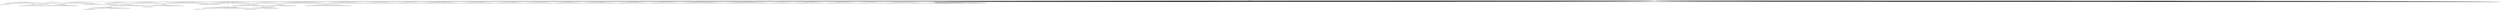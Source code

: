 digraph g {
	"58" -> "59";
	"59" [label="7"];
	"56" -> "57";
	"57" [color=indianred1, style=filled, label="24"];
	"55" -> "56";
	"56" [label="46"];
	"53" -> "54";
	"54" [color=indianred1, style=filled, label="23"];
	"52" -> "53";
	"53" [label="45"];
	"41" -> "42";
	"42" [label="33"];
	"41" -> "43";
	"43" [label="38"];
	"39" -> "40";
	"40" [label="5"];
	"38" -> "39";
	"39" [color=indianred1, style=filled, label="47"];
	"37" -> "38";
	"38" [label="21"];
	"36" -> "37";
	"37" [color=indianred1, style=filled, label="2"];
	"35" -> "36";
	"36" [label="47"];
	"33" -> "34";
	"34" [label="15"];
	"32" -> "33";
	"33" [color=indianred1, style=filled, label="19"];
	"31" -> "32";
	"32" [label="22"];
	"24" -> "25";
	"25" [label="27"];
	"24" -> "26";
	"26" [label="32"];
	"20" -> "21";
	"21" [label="6"];
	"20" -> "22";
	"22" [label="44"];
	"19" -> "20";
	"20" [color=indianred1, style=filled, label="39"];
	"18" -> "19";
	"19" [label="43"];
	"18" -> "23";
	"23" [label="18"];
	"17" -> "18";
	"18" [color=indianred1, style=filled, label="48"];
	"16" -> "17";
	"17" [label="39"];
	"10" -> "11";
	"11" [label="25"];
	"9" -> "10";
	"10" [color=indianred1, style=filled, label="12"];
	"8" -> "9";
	"9" [label="3"];
	"7" -> "8";
	"8" [color=indianred1, style=filled, label="42"];
	"6" -> "7";
	"7" [label="12"];
	"3" -> "4";
	"4" [color=indianred1, style=filled, label="50"];
	"2" -> "3";
	"3" [label="14"];
	"0" -> "1";
	"1" [label="8"];
	"0" -> "2";
	"2" [label="50"];
	"0" -> "5";
	"5" [label="9"];
	"0" -> "6";
	"6" [label="42"];
	"0" -> "12";
	"12" [label="10"];
	"0" -> "13";
	"13" [label="28"];
	"0" -> "14";
	"14" [label="36"];
	"0" -> "15";
	"15" [label="17"];
	"0" -> "16";
	"16" [label="48"];
	"0" -> "24";
	"24" [label="49"];
	"0" -> "27";
	"27" [label="11"];
	"0" -> "28";
	"28" [label="40"];
	"0" -> "29";
	"29" [label="34"];
	"0" -> "30";
	"30" [label="37"];
	"0" -> "31";
	"31" [label="19"];
	"0" -> "35";
	"35" [label="2"];
	"0" -> "41";
	"41" [label="20"];
	"0" -> "44";
	"44" [label="26"];
	"0" -> "45";
	"45" [label="30"];
	"0" -> "46";
	"46" [label="13"];
	"0" -> "47";
	"47" [label="1"];
	"0" -> "48";
	"48" [label="35"];
	"0" -> "49";
	"49" [label="16"];
	"0" -> "50";
	"50" [label="4"];
	"0" -> "51";
	"51" [label="31"];
	"0" -> "52";
	"52" [label="23"];
	"0" -> "55";
	"55" [label="24"];
	"0" -> "58";
	"58" [label="41"];
	"0" -> "60";
	"60" [label="29"];
	"0" [label="germline"];
	"0" -> "cell1";
	"cell1" [shape=box];
	"52" -> "cell2";
	"cell2" [shape=box];
	"0" -> "cell3";
	"cell3" [shape=box];
	"9" -> "cell4";
	"cell4" [shape=box];
	"18" -> "cell5";
	"cell5" [shape=box];
	"1" -> "cell6";
	"cell6" [shape=box];
	"47" -> "cell7";
	"cell7" [shape=box];
	"0" -> "cell8";
	"cell8" [shape=box];
	"4" -> "cell9";
	"cell9" [shape=box];
	"0" -> "cell10";
	"cell10" [shape=box];
	"0" -> "cell11";
	"cell11" [shape=box];
	"1" -> "cell12";
	"cell12" [shape=box];
	"0" -> "cell13";
	"cell13" [shape=box];
	"51" -> "cell14";
	"cell14" [shape=box];
	"39" -> "cell15";
	"cell15" [shape=box];
	"0" -> "cell16";
	"cell16" [shape=box];
	"0" -> "cell17";
	"cell17" [shape=box];
	"6" -> "cell18";
	"cell18" [shape=box];
	"49" -> "cell19";
	"cell19" [shape=box];
	"0" -> "cell20";
	"cell20" [shape=box];
	"12" -> "cell21";
	"cell21" [shape=box];
	"5" -> "cell22";
	"cell22" [shape=box];
	"50" -> "cell23";
	"cell23" [shape=box];
	"0" -> "cell24";
	"cell24" [shape=box];
	"0" -> "cell25";
	"cell25" [shape=box];
	"0" -> "cell26";
	"cell26" [shape=box];
	"0" -> "cell27";
	"cell27" [shape=box];
	"5" -> "cell28";
	"cell28" [shape=box];
	"0" -> "cell29";
	"cell29" [shape=box];
	"0" -> "cell30";
	"cell30" [shape=box];
	"28" -> "cell31";
	"cell31" [shape=box];
	"0" -> "cell32";
	"cell32" [shape=box];
	"0" -> "cell33";
	"cell33" [shape=box];
	"0" -> "cell34";
	"cell34" [shape=box];
	"21" -> "cell35";
	"cell35" [shape=box];
	"6" -> "cell36";
	"cell36" [shape=box];
	"20" -> "cell37";
	"cell37" [shape=box];
	"0" -> "cell38";
	"cell38" [shape=box];
	"0" -> "cell39";
	"cell39" [shape=box];
	"17" -> "cell40";
	"cell40" [shape=box];
	"27" -> "cell41";
	"cell41" [shape=box];
	"55" -> "cell42";
	"cell42" [shape=box];
	"0" -> "cell43";
	"cell43" [shape=box];
	"0" -> "cell44";
	"cell44" [shape=box];
	"45" -> "cell45";
	"cell45" [shape=box];
	"27" -> "cell46";
	"cell46" [shape=box];
	"0" -> "cell47";
	"cell47" [shape=box];
	"0" -> "cell48";
	"cell48" [shape=box];
	"0" -> "cell49";
	"cell49" [shape=box];
	"28" -> "cell50";
	"cell50" [shape=box];
	"43" -> "cell51";
	"cell51" [shape=box];
	"0" -> "cell52";
	"cell52" [shape=box];
	"0" -> "cell53";
	"cell53" [shape=box];
	"33" -> "cell54";
	"cell54" [shape=box];
	"0" -> "cell55";
	"cell55" [shape=box];
	"0" -> "cell56";
	"cell56" [shape=box];
	"0" -> "cell57";
	"cell57" [shape=box];
	"42" -> "cell58";
	"cell58" [shape=box];
	"54" -> "cell59";
	"cell59" [shape=box];
	"0" -> "cell60";
	"cell60" [shape=box];
	"4" -> "cell61";
	"cell61" [shape=box];
	"0" -> "cell62";
	"cell62" [shape=box];
	"0" -> "cell63";
	"cell63" [shape=box];
	"0" -> "cell64";
	"cell64" [shape=box];
	"0" -> "cell65";
	"cell65" [shape=box];
	"4" -> "cell66";
	"cell66" [shape=box];
	"28" -> "cell67";
	"cell67" [shape=box];
	"0" -> "cell68";
	"cell68" [shape=box];
	"0" -> "cell69";
	"cell69" [shape=box];
	"15" -> "cell70";
	"cell70" [shape=box];
	"0" -> "cell71";
	"cell71" [shape=box];
	"0" -> "cell72";
	"cell72" [shape=box];
	"1" -> "cell73";
	"cell73" [shape=box];
	"0" -> "cell74";
	"cell74" [shape=box];
	"44" -> "cell75";
	"cell75" [shape=box];
	"45" -> "cell76";
	"cell76" [shape=box];
	"28" -> "cell77";
	"cell77" [shape=box];
	"18" -> "cell78";
	"cell78" [shape=box];
	"0" -> "cell79";
	"cell79" [shape=box];
	"0" -> "cell80";
	"cell80" [shape=box];
	"45" -> "cell81";
	"cell81" [shape=box];
	"0" -> "cell82";
	"cell82" [shape=box];
	"0" -> "cell83";
	"cell83" [shape=box];
	"6" -> "cell84";
	"cell84" [shape=box];
	"31" -> "cell85";
	"cell85" [shape=box];
	"16" -> "cell86";
	"cell86" [shape=box];
	"24" -> "cell87";
	"cell87" [shape=box];
	"0" -> "cell88";
	"cell88" [shape=box];
	"47" -> "cell89";
	"cell89" [shape=box];
	"43" -> "cell90";
	"cell90" [shape=box];
	"0" -> "cell91";
	"cell91" [shape=box];
	"0" -> "cell92";
	"cell92" [shape=box];
	"0" -> "cell93";
	"cell93" [shape=box];
	"6" -> "cell94";
	"cell94" [shape=box];
	"6" -> "cell95";
	"cell95" [shape=box];
	"0" -> "cell96";
	"cell96" [shape=box];
	"41" -> "cell97";
	"cell97" [shape=box];
	"15" -> "cell98";
	"cell98" [shape=box];
	"0" -> "cell99";
	"cell99" [shape=box];
	"0" -> "cell100";
	"cell100" [shape=box];
	"37" -> "cell101";
	"cell101" [shape=box];
	"8" -> "cell102";
	"cell102" [shape=box];
	"10" -> "cell103";
	"cell103" [shape=box];
	"24" -> "cell104";
	"cell104" [shape=box];
	"0" -> "cell105";
	"cell105" [shape=box];
	"0" -> "cell106";
	"cell106" [shape=box];
	"25" -> "cell107";
	"cell107" [shape=box];
	"0" -> "cell108";
	"cell108" [shape=box];
	"57" -> "cell109";
	"cell109" [shape=box];
	"0" -> "cell110";
	"cell110" [shape=box];
	"0" -> "cell111";
	"cell111" [shape=box];
	"45" -> "cell112";
	"cell112" [shape=box];
	"6" -> "cell113";
	"cell113" [shape=box];
	"0" -> "cell114";
	"cell114" [shape=box];
	"27" -> "cell115";
	"cell115" [shape=box];
	"0" -> "cell116";
	"cell116" [shape=box];
	"30" -> "cell117";
	"cell117" [shape=box];
	"0" -> "cell118";
	"cell118" [shape=box];
	"24" -> "cell119";
	"cell119" [shape=box];
	"0" -> "cell120";
	"cell120" [shape=box];
	"0" -> "cell121";
	"cell121" [shape=box];
	"0" -> "cell122";
	"cell122" [shape=box];
	"0" -> "cell123";
	"cell123" [shape=box];
	"0" -> "cell124";
	"cell124" [shape=box];
	"0" -> "cell125";
	"cell125" [shape=box];
	"0" -> "cell126";
	"cell126" [shape=box];
	"13" -> "cell127";
	"cell127" [shape=box];
	"46" -> "cell128";
	"cell128" [shape=box];
	"6" -> "cell129";
	"cell129" [shape=box];
	"41" -> "cell130";
	"cell130" [shape=box];
	"0" -> "cell131";
	"cell131" [shape=box];
	"0" -> "cell132";
	"cell132" [shape=box];
	"58" -> "cell133";
	"cell133" [shape=box];
	"2" -> "cell134";
	"cell134" [shape=box];
	"58" -> "cell135";
	"cell135" [shape=box];
	"0" -> "cell136";
	"cell136" [shape=box];
	"0" -> "cell137";
	"cell137" [shape=box];
	"0" -> "cell138";
	"cell138" [shape=box];
	"0" -> "cell139";
	"cell139" [shape=box];
	"0" -> "cell140";
	"cell140" [shape=box];
	"0" -> "cell141";
	"cell141" [shape=box];
	"0" -> "cell142";
	"cell142" [shape=box];
	"0" -> "cell143";
	"cell143" [shape=box];
	"31" -> "cell144";
	"cell144" [shape=box];
	"0" -> "cell145";
	"cell145" [shape=box];
	"0" -> "cell146";
	"cell146" [shape=box];
	"0" -> "cell147";
	"cell147" [shape=box];
	"0" -> "cell148";
	"cell148" [shape=box];
	"0" -> "cell149";
	"cell149" [shape=box];
	"0" -> "cell150";
	"cell150" [shape=box];
	"49" -> "cell151";
	"cell151" [shape=box];
	"0" -> "cell152";
	"cell152" [shape=box];
	"0" -> "cell153";
	"cell153" [shape=box];
	"0" -> "cell154";
	"cell154" [shape=box];
	"12" -> "cell155";
	"cell155" [shape=box];
	"0" -> "cell156";
	"cell156" [shape=box];
	"43" -> "cell157";
	"cell157" [shape=box];
	"58" -> "cell158";
	"cell158" [shape=box];
	"0" -> "cell159";
	"cell159" [shape=box];
	"44" -> "cell160";
	"cell160" [shape=box];
	"0" -> "cell161";
	"cell161" [shape=box];
	"49" -> "cell162";
	"cell162" [shape=box];
	"26" -> "cell163";
	"cell163" [shape=box];
	"12" -> "cell164";
	"cell164" [shape=box];
	"39" -> "cell165";
	"cell165" [shape=box];
	"24" -> "cell166";
	"cell166" [shape=box];
	"0" -> "cell167";
	"cell167" [shape=box];
	"12" -> "cell168";
	"cell168" [shape=box];
	"0" -> "cell169";
	"cell169" [shape=box];
	"31" -> "cell170";
	"cell170" [shape=box];
	"48" -> "cell171";
	"cell171" [shape=box];
	"0" -> "cell172";
	"cell172" [shape=box];
	"0" -> "cell173";
	"cell173" [shape=box];
	"31" -> "cell174";
	"cell174" [shape=box];
	"0" -> "cell175";
	"cell175" [shape=box];
	"0" -> "cell176";
	"cell176" [shape=box];
	"0" -> "cell177";
	"cell177" [shape=box];
	"0" -> "cell178";
	"cell178" [shape=box];
	"0" -> "cell179";
	"cell179" [shape=box];
	"0" -> "cell180";
	"cell180" [shape=box];
	"47" -> "cell181";
	"cell181" [shape=box];
	"55" -> "cell182";
	"cell182" [shape=box];
	"33" -> "cell183";
	"cell183" [shape=box];
	"0" -> "cell184";
	"cell184" [shape=box];
	"0" -> "cell185";
	"cell185" [shape=box];
	"9" -> "cell186";
	"cell186" [shape=box];
	"22" -> "cell187";
	"cell187" [shape=box];
	"20" -> "cell188";
	"cell188" [shape=box];
	"0" -> "cell189";
	"cell189" [shape=box];
	"0" -> "cell190";
	"cell190" [shape=box];
	"28" -> "cell191";
	"cell191" [shape=box];
	"0" -> "cell192";
	"cell192" [shape=box];
	"46" -> "cell193";
	"cell193" [shape=box];
	"0" -> "cell194";
	"cell194" [shape=box];
	"60" -> "cell195";
	"cell195" [shape=box];
	"0" -> "cell196";
	"cell196" [shape=box];
	"44" -> "cell197";
	"cell197" [shape=box];
	"0" -> "cell198";
	"cell198" [shape=box];
	"42" -> "cell199";
	"cell199" [shape=box];
	"12" -> "cell200";
	"cell200" [shape=box];
	"37" -> "cell201";
	"cell201" [shape=box];
	"30" -> "cell202";
	"cell202" [shape=box];
	"0" -> "cell203";
	"cell203" [shape=box];
	"0" -> "cell204";
	"cell204" [shape=box];
	"0" -> "cell205";
	"cell205" [shape=box];
	"0" -> "cell206";
	"cell206" [shape=box];
	"0" -> "cell207";
	"cell207" [shape=box];
	"30" -> "cell208";
	"cell208" [shape=box];
	"1" -> "cell209";
	"cell209" [shape=box];
	"0" -> "cell210";
	"cell210" [shape=box];
	"0" -> "cell211";
	"cell211" [shape=box];
	"0" -> "cell212";
	"cell212" [shape=box];
	"4" -> "cell213";
	"cell213" [shape=box];
	"4" -> "cell214";
	"cell214" [shape=box];
	"0" -> "cell215";
	"cell215" [shape=box];
	"0" -> "cell216";
	"cell216" [shape=box];
	"0" -> "cell217";
	"cell217" [shape=box];
	"51" -> "cell218";
	"cell218" [shape=box];
	"0" -> "cell219";
	"cell219" [shape=box];
	"0" -> "cell220";
	"cell220" [shape=box];
	"0" -> "cell221";
	"cell221" [shape=box];
	"60" -> "cell222";
	"cell222" [shape=box];
	"0" -> "cell223";
	"cell223" [shape=box];
	"4" -> "cell224";
	"cell224" [shape=box];
	"0" -> "cell225";
	"cell225" [shape=box];
	"4" -> "cell226";
	"cell226" [shape=box];
	"20" -> "cell227";
	"cell227" [shape=box];
	"0" -> "cell228";
	"cell228" [shape=box];
	"59" -> "cell229";
	"cell229" [shape=box];
	"0" -> "cell230";
	"cell230" [shape=box];
	"11" -> "cell231";
	"cell231" [shape=box];
	"41" -> "cell232";
	"cell232" [shape=box];
	"59" -> "cell233";
	"cell233" [shape=box];
	"12" -> "cell234";
	"cell234" [shape=box];
	"0" -> "cell235";
	"cell235" [shape=box];
	"30" -> "cell236";
	"cell236" [shape=box];
	"33" -> "cell237";
	"cell237" [shape=box];
	"0" -> "cell238";
	"cell238" [shape=box];
	"0" -> "cell239";
	"cell239" [shape=box];
	"0" -> "cell240";
	"cell240" [shape=box];
	"0" -> "cell241";
	"cell241" [shape=box];
	"0" -> "cell242";
	"cell242" [shape=box];
	"37" -> "cell243";
	"cell243" [shape=box];
	"0" -> "cell244";
	"cell244" [shape=box];
	"0" -> "cell245";
	"cell245" [shape=box];
	"28" -> "cell246";
	"cell246" [shape=box];
	"30" -> "cell247";
	"cell247" [shape=box];
	"0" -> "cell248";
	"cell248" [shape=box];
	"42" -> "cell249";
	"cell249" [shape=box];
	"0" -> "cell250";
	"cell250" [shape=box];
	"49" -> "cell251";
	"cell251" [shape=box];
	"24" -> "cell252";
	"cell252" [shape=box];
	"48" -> "cell253";
	"cell253" [shape=box];
	"0" -> "cell254";
	"cell254" [shape=box];
	"0" -> "cell255";
	"cell255" [shape=box];
	"0" -> "cell256";
	"cell256" [shape=box];
	"0" -> "cell257";
	"cell257" [shape=box];
	"46" -> "cell258";
	"cell258" [shape=box];
	"47" -> "cell259";
	"cell259" [shape=box];
	"0" -> "cell260";
	"cell260" [shape=box];
	"0" -> "cell261";
	"cell261" [shape=box];
	"58" -> "cell262";
	"cell262" [shape=box];
	"0" -> "cell263";
	"cell263" [shape=box];
	"0" -> "cell264";
	"cell264" [shape=box];
	"14" -> "cell265";
	"cell265" [shape=box];
	"51" -> "cell266";
	"cell266" [shape=box];
	"0" -> "cell267";
	"cell267" [shape=box];
	"0" -> "cell268";
	"cell268" [shape=box];
	"58" -> "cell269";
	"cell269" [shape=box];
	"0" -> "cell270";
	"cell270" [shape=box];
	"0" -> "cell271";
	"cell271" [shape=box];
	"41" -> "cell272";
	"cell272" [shape=box];
	"0" -> "cell273";
	"cell273" [shape=box];
	"0" -> "cell274";
	"cell274" [shape=box];
	"0" -> "cell275";
	"cell275" [shape=box];
	"5" -> "cell276";
	"cell276" [shape=box];
	"49" -> "cell277";
	"cell277" [shape=box];
	"20" -> "cell278";
	"cell278" [shape=box];
	"0" -> "cell279";
	"cell279" [shape=box];
	"0" -> "cell280";
	"cell280" [shape=box];
	"0" -> "cell281";
	"cell281" [shape=box];
	"33" -> "cell282";
	"cell282" [shape=box];
	"0" -> "cell283";
	"cell283" [shape=box];
	"44" -> "cell284";
	"cell284" [shape=box];
	"0" -> "cell285";
	"cell285" [shape=box];
	"5" -> "cell286";
	"cell286" [shape=box];
	"0" -> "cell287";
	"cell287" [shape=box];
	"50" -> "cell288";
	"cell288" [shape=box];
	"0" -> "cell289";
	"cell289" [shape=box];
	"0" -> "cell290";
	"cell290" [shape=box];
	"10" -> "cell291";
	"cell291" [shape=box];
	"0" -> "cell292";
	"cell292" [shape=box];
	"58" -> "cell293";
	"cell293" [shape=box];
	"29" -> "cell294";
	"cell294" [shape=box];
	"0" -> "cell295";
	"cell295" [shape=box];
	"0" -> "cell296";
	"cell296" [shape=box];
	"16" -> "cell297";
	"cell297" [shape=box];
	"48" -> "cell298";
	"cell298" [shape=box];
	"0" -> "cell299";
	"cell299" [shape=box];
	"27" -> "cell300";
	"cell300" [shape=box];
	"12" -> "cell301";
	"cell301" [shape=box];
	"45" -> "cell302";
	"cell302" [shape=box];
	"0" -> "cell303";
	"cell303" [shape=box];
	"0" -> "cell304";
	"cell304" [shape=box];
	"28" -> "cell305";
	"cell305" [shape=box];
	"0" -> "cell306";
	"cell306" [shape=box];
	"29" -> "cell307";
	"cell307" [shape=box];
	"22" -> "cell308";
	"cell308" [shape=box];
	"20" -> "cell309";
	"cell309" [shape=box];
	"12" -> "cell310";
	"cell310" [shape=box];
	"18" -> "cell311";
	"cell311" [shape=box];
	"0" -> "cell312";
	"cell312" [shape=box];
	"0" -> "cell313";
	"cell313" [shape=box];
	"46" -> "cell314";
	"cell314" [shape=box];
	"46" -> "cell315";
	"cell315" [shape=box];
	"0" -> "cell316";
	"cell316" [shape=box];
	"20" -> "cell317";
	"cell317" [shape=box];
	"55" -> "cell318";
	"cell318" [shape=box];
	"17" -> "cell319";
	"cell319" [shape=box];
	"45" -> "cell320";
	"cell320" [shape=box];
	"45" -> "cell321";
	"cell321" [shape=box];
	"0" -> "cell322";
	"cell322" [shape=box];
	"38" -> "cell323";
	"cell323" [shape=box];
	"0" -> "cell324";
	"cell324" [shape=box];
	"45" -> "cell325";
	"cell325" [shape=box];
	"20" -> "cell326";
	"cell326" [shape=box];
	"0" -> "cell327";
	"cell327" [shape=box];
	"0" -> "cell328";
	"cell328" [shape=box];
	"48" -> "cell329";
	"cell329" [shape=box];
	"37" -> "cell330";
	"cell330" [shape=box];
	"60" -> "cell331";
	"cell331" [shape=box];
	"0" -> "cell332";
	"cell332" [shape=box];
	"0" -> "cell333";
	"cell333" [shape=box];
	"1" -> "cell334";
	"cell334" [shape=box];
	"0" -> "cell335";
	"cell335" [shape=box];
	"0" -> "cell336";
	"cell336" [shape=box];
	"29" -> "cell337";
	"cell337" [shape=box];
	"0" -> "cell338";
	"cell338" [shape=box];
	"0" -> "cell339";
	"cell339" [shape=box];
	"0" -> "cell340";
	"cell340" [shape=box];
	"0" -> "cell341";
	"cell341" [shape=box];
	"0" -> "cell342";
	"cell342" [shape=box];
	"14" -> "cell343";
	"cell343" [shape=box];
	"0" -> "cell344";
	"cell344" [shape=box];
	"0" -> "cell345";
	"cell345" [shape=box];
	"0" -> "cell346";
	"cell346" [shape=box];
	"0" -> "cell347";
	"cell347" [shape=box];
	"45" -> "cell348";
	"cell348" [shape=box];
	"0" -> "cell349";
	"cell349" [shape=box];
	"0" -> "cell350";
	"cell350" [shape=box];
	"0" -> "cell351";
	"cell351" [shape=box];
	"31" -> "cell352";
	"cell352" [shape=box];
	"35" -> "cell353";
	"cell353" [shape=box];
	"58" -> "cell354";
	"cell354" [shape=box];
	"24" -> "cell355";
	"cell355" [shape=box];
	"0" -> "cell356";
	"cell356" [shape=box];
	"36" -> "cell357";
	"cell357" [shape=box];
	"0" -> "cell358";
	"cell358" [shape=box];
	"0" -> "cell359";
	"cell359" [shape=box];
	"0" -> "cell360";
	"cell360" [shape=box];
	"0" -> "cell361";
	"cell361" [shape=box];
	"0" -> "cell362";
	"cell362" [shape=box];
	"40" -> "cell363";
	"cell363" [shape=box];
	"11" -> "cell364";
	"cell364" [shape=box];
	"40" -> "cell365";
	"cell365" [shape=box];
	"0" -> "cell366";
	"cell366" [shape=box];
	"48" -> "cell367";
	"cell367" [shape=box];
	"0" -> "cell368";
	"cell368" [shape=box];
	"12" -> "cell369";
	"cell369" [shape=box];
	"0" -> "cell370";
	"cell370" [shape=box];
	"19" -> "cell371";
	"cell371" [shape=box];
	"39" -> "cell372";
	"cell372" [shape=box];
	"48" -> "cell373";
	"cell373" [shape=box];
	"0" -> "cell374";
	"cell374" [shape=box];
	"60" -> "cell375";
	"cell375" [shape=box];
	"54" -> "cell376";
	"cell376" [shape=box];
	"16" -> "cell377";
	"cell377" [shape=box];
	"34" -> "cell378";
	"cell378" [shape=box];
	"16" -> "cell379";
	"cell379" [shape=box];
	"0" -> "cell380";
	"cell380" [shape=box];
	"0" -> "cell381";
	"cell381" [shape=box];
	"0" -> "cell382";
	"cell382" [shape=box];
	"16" -> "cell383";
	"cell383" [shape=box];
	"8" -> "cell384";
	"cell384" [shape=box];
	"0" -> "cell385";
	"cell385" [shape=box];
	"20" -> "cell386";
	"cell386" [shape=box];
	"1" -> "cell387";
	"cell387" [shape=box];
	"0" -> "cell388";
	"cell388" [shape=box];
	"10" -> "cell389";
	"cell389" [shape=box];
	"9" -> "cell390";
	"cell390" [shape=box];
	"0" -> "cell391";
	"cell391" [shape=box];
	"45" -> "cell392";
	"cell392" [shape=box];
	"0" -> "cell393";
	"cell393" [shape=box];
	"0" -> "cell394";
	"cell394" [shape=box];
	"0" -> "cell395";
	"cell395" [shape=box];
	"0" -> "cell396";
	"cell396" [shape=box];
	"54" -> "cell397";
	"cell397" [shape=box];
	"2" -> "cell398";
	"cell398" [shape=box];
	"0" -> "cell399";
	"cell399" [shape=box];
	"31" -> "cell400";
	"cell400" [shape=box];
	"37" -> "cell401";
	"cell401" [shape=box];
	"0" -> "cell402";
	"cell402" [shape=box];
	"0" -> "cell403";
	"cell403" [shape=box];
	"52" -> "cell404";
	"cell404" [shape=box];
	"0" -> "cell405";
	"cell405" [shape=box];
	"0" -> "cell406";
	"cell406" [shape=box];
	"0" -> "cell407";
	"cell407" [shape=box];
	"0" -> "cell408";
	"cell408" [shape=box];
	"1" -> "cell409";
	"cell409" [shape=box];
	"45" -> "cell410";
	"cell410" [shape=box];
	"0" -> "cell411";
	"cell411" [shape=box];
	"58" -> "cell412";
	"cell412" [shape=box];
	"40" -> "cell413";
	"cell413" [shape=box];
	"51" -> "cell414";
	"cell414" [shape=box];
	"25" -> "cell415";
	"cell415" [shape=box];
	"31" -> "cell416";
	"cell416" [shape=box];
	"0" -> "cell417";
	"cell417" [shape=box];
	"0" -> "cell418";
	"cell418" [shape=box];
	"0" -> "cell419";
	"cell419" [shape=box];
	"28" -> "cell420";
	"cell420" [shape=box];
	"4" -> "cell421";
	"cell421" [shape=box];
	"0" -> "cell422";
	"cell422" [shape=box];
	"0" -> "cell423";
	"cell423" [shape=box];
	"0" -> "cell424";
	"cell424" [shape=box];
	"56" -> "cell425";
	"cell425" [shape=box];
	"0" -> "cell426";
	"cell426" [shape=box];
	"0" -> "cell427";
	"cell427" [shape=box];
	"52" -> "cell428";
	"cell428" [shape=box];
	"0" -> "cell429";
	"cell429" [shape=box];
	"0" -> "cell430";
	"cell430" [shape=box];
	"0" -> "cell431";
	"cell431" [shape=box];
	"49" -> "cell432";
	"cell432" [shape=box];
	"0" -> "cell433";
	"cell433" [shape=box];
	"13" -> "cell434";
	"cell434" [shape=box];
	"6" -> "cell435";
	"cell435" [shape=box];
	"54" -> "cell436";
	"cell436" [shape=box];
	"12" -> "cell437";
	"cell437" [shape=box];
	"28" -> "cell438";
	"cell438" [shape=box];
	"0" -> "cell439";
	"cell439" [shape=box];
	"0" -> "cell440";
	"cell440" [shape=box];
	"0" -> "cell441";
	"cell441" [shape=box];
	"52" -> "cell442";
	"cell442" [shape=box];
	"0" -> "cell443";
	"cell443" [shape=box];
	"6" -> "cell444";
	"cell444" [shape=box];
	"18" -> "cell445";
	"cell445" [shape=box];
	"0" -> "cell446";
	"cell446" [shape=box];
	"37" -> "cell447";
	"cell447" [shape=box];
	"0" -> "cell448";
	"cell448" [shape=box];
	"27" -> "cell449";
	"cell449" [shape=box];
	"0" -> "cell450";
	"cell450" [shape=box];
	"52" -> "cell451";
	"cell451" [shape=box];
	"0" -> "cell452";
	"cell452" [shape=box];
	"15" -> "cell453";
	"cell453" [shape=box];
	"47" -> "cell454";
	"cell454" [shape=box];
	"6" -> "cell455";
	"cell455" [shape=box];
	"0" -> "cell456";
	"cell456" [shape=box];
	"0" -> "cell457";
	"cell457" [shape=box];
	"52" -> "cell458";
	"cell458" [shape=box];
	"49" -> "cell459";
	"cell459" [shape=box];
	"20" -> "cell460";
	"cell460" [shape=box];
	"20" -> "cell461";
	"cell461" [shape=box];
	"0" -> "cell462";
	"cell462" [shape=box];
	"44" -> "cell463";
	"cell463" [shape=box];
	"39" -> "cell464";
	"cell464" [shape=box];
	"60" -> "cell465";
	"cell465" [shape=box];
	"0" -> "cell466";
	"cell466" [shape=box];
	"55" -> "cell467";
	"cell467" [shape=box];
	"2" -> "cell468";
	"cell468" [shape=box];
	"16" -> "cell469";
	"cell469" [shape=box];
	"0" -> "cell470";
	"cell470" [shape=box];
	"0" -> "cell471";
	"cell471" [shape=box];
	"0" -> "cell472";
	"cell472" [shape=box];
	"0" -> "cell473";
	"cell473" [shape=box];
	"0" -> "cell474";
	"cell474" [shape=box];
	"50" -> "cell475";
	"cell475" [shape=box];
	"50" -> "cell476";
	"cell476" [shape=box];
	"0" -> "cell477";
	"cell477" [shape=box];
	"0" -> "cell478";
	"cell478" [shape=box];
	"44" -> "cell479";
	"cell479" [shape=box];
	"0" -> "cell480";
	"cell480" [shape=box];
	"0" -> "cell481";
	"cell481" [shape=box];
	"1" -> "cell482";
	"cell482" [shape=box];
	"0" -> "cell483";
	"cell483" [shape=box];
	"0" -> "cell484";
	"cell484" [shape=box];
	"33" -> "cell485";
	"cell485" [shape=box];
	"0" -> "cell486";
	"cell486" [shape=box];
	"48" -> "cell487";
	"cell487" [shape=box];
	"2" -> "cell488";
	"cell488" [shape=box];
	"0" -> "cell489";
	"cell489" [shape=box];
	"0" -> "cell490";
	"cell490" [shape=box];
	"41" -> "cell491";
	"cell491" [shape=box];
	"57" -> "cell492";
	"cell492" [shape=box];
	"24" -> "cell493";
	"cell493" [shape=box];
	"0" -> "cell494";
	"cell494" [shape=box];
	"0" -> "cell495";
	"cell495" [shape=box];
	"0" -> "cell496";
	"cell496" [shape=box];
	"0" -> "cell497";
	"cell497" [shape=box];
	"5" -> "cell498";
	"cell498" [shape=box];
	"25" -> "cell499";
	"cell499" [shape=box];
	"44" -> "cell500";
	"cell500" [shape=box];
	"24" -> "cell501";
	"cell501" [shape=box];
	"0" -> "cell502";
	"cell502" [shape=box];
	"2" -> "cell503";
	"cell503" [shape=box];
	"0" -> "cell504";
	"cell504" [shape=box];
	"41" -> "cell505";
	"cell505" [shape=box];
	"2" -> "cell506";
	"cell506" [shape=box];
	"0" -> "cell507";
	"cell507" [shape=box];
	"16" -> "cell508";
	"cell508" [shape=box];
	"0" -> "cell509";
	"cell509" [shape=box];
	"0" -> "cell510";
	"cell510" [shape=box];
	"0" -> "cell511";
	"cell511" [shape=box];
	"0" -> "cell512";
	"cell512" [shape=box];
	"0" -> "cell513";
	"cell513" [shape=box];
	"0" -> "cell514";
	"cell514" [shape=box];
	"0" -> "cell515";
	"cell515" [shape=box];
	"58" -> "cell516";
	"cell516" [shape=box];
	"0" -> "cell517";
	"cell517" [shape=box];
	"0" -> "cell518";
	"cell518" [shape=box];
	"45" -> "cell519";
	"cell519" [shape=box];
	"39" -> "cell520";
	"cell520" [shape=box];
	"0" -> "cell521";
	"cell521" [shape=box];
	"0" -> "cell522";
	"cell522" [shape=box];
	"0" -> "cell523";
	"cell523" [shape=box];
	"48" -> "cell524";
	"cell524" [shape=box];
	"0" -> "cell525";
	"cell525" [shape=box];
	"0" -> "cell526";
	"cell526" [shape=box];
	"0" -> "cell527";
	"cell527" [shape=box];
	"21" -> "cell528";
	"cell528" [shape=box];
	"0" -> "cell529";
	"cell529" [shape=box];
	"50" -> "cell530";
	"cell530" [shape=box];
	"0" -> "cell531";
	"cell531" [shape=box];
	"0" -> "cell532";
	"cell532" [shape=box];
	"0" -> "cell533";
	"cell533" [shape=box];
	"39" -> "cell534";
	"cell534" [shape=box];
	"6" -> "cell535";
	"cell535" [shape=box];
	"35" -> "cell536";
	"cell536" [shape=box];
	"51" -> "cell537";
	"cell537" [shape=box];
	"0" -> "cell538";
	"cell538" [shape=box];
	"47" -> "cell539";
	"cell539" [shape=box];
	"0" -> "cell540";
	"cell540" [shape=box];
	"0" -> "cell541";
	"cell541" [shape=box];
	"0" -> "cell542";
	"cell542" [shape=box];
	"28" -> "cell543";
	"cell543" [shape=box];
	"50" -> "cell544";
	"cell544" [shape=box];
	"42" -> "cell545";
	"cell545" [shape=box];
	"0" -> "cell546";
	"cell546" [shape=box];
	"0" -> "cell547";
	"cell547" [shape=box];
	"0" -> "cell548";
	"cell548" [shape=box];
	"35" -> "cell549";
	"cell549" [shape=box];
	"0" -> "cell550";
	"cell550" [shape=box];
	"0" -> "cell551";
	"cell551" [shape=box];
	"45" -> "cell552";
	"cell552" [shape=box];
	"0" -> "cell553";
	"cell553" [shape=box];
	"48" -> "cell554";
	"cell554" [shape=box];
	"8" -> "cell555";
	"cell555" [shape=box];
	"0" -> "cell556";
	"cell556" [shape=box];
	"33" -> "cell557";
	"cell557" [shape=box];
	"54" -> "cell558";
	"cell558" [shape=box];
	"0" -> "cell559";
	"cell559" [shape=box];
	"10" -> "cell560";
	"cell560" [shape=box];
	"0" -> "cell561";
	"cell561" [shape=box];
	"44" -> "cell562";
	"cell562" [shape=box];
	"0" -> "cell563";
	"cell563" [shape=box];
	"0" -> "cell564";
	"cell564" [shape=box];
	"0" -> "cell565";
	"cell565" [shape=box];
	"0" -> "cell566";
	"cell566" [shape=box];
	"57" -> "cell567";
	"cell567" [shape=box];
	"27" -> "cell568";
	"cell568" [shape=box];
	"24" -> "cell569";
	"cell569" [shape=box];
	"18" -> "cell570";
	"cell570" [shape=box];
	"0" -> "cell571";
	"cell571" [shape=box];
	"46" -> "cell572";
	"cell572" [shape=box];
	"20" -> "cell573";
	"cell573" [shape=box];
	"44" -> "cell574";
	"cell574" [shape=box];
	"0" -> "cell575";
	"cell575" [shape=box];
	"0" -> "cell576";
	"cell576" [shape=box];
	"8" -> "cell577";
	"cell577" [shape=box];
	"47" -> "cell578";
	"cell578" [shape=box];
	"1" -> "cell579";
	"cell579" [shape=box];
	"0" -> "cell580";
	"cell580" [shape=box];
	"0" -> "cell581";
	"cell581" [shape=box];
	"0" -> "cell582";
	"cell582" [shape=box];
	"0" -> "cell583";
	"cell583" [shape=box];
	"40" -> "cell584";
	"cell584" [shape=box];
	"51" -> "cell585";
	"cell585" [shape=box];
	"0" -> "cell586";
	"cell586" [shape=box];
	"23" -> "cell587";
	"cell587" [shape=box];
	"26" -> "cell588";
	"cell588" [shape=box];
	"29" -> "cell589";
	"cell589" [shape=box];
	"0" -> "cell590";
	"cell590" [shape=box];
	"27" -> "cell591";
	"cell591" [shape=box];
	"57" -> "cell592";
	"cell592" [shape=box];
	"37" -> "cell593";
	"cell593" [shape=box];
	"1" -> "cell594";
	"cell594" [shape=box];
	"0" -> "cell595";
	"cell595" [shape=box];
	"0" -> "cell596";
	"cell596" [shape=box];
	"0" -> "cell597";
	"cell597" [shape=box];
	"43" -> "cell598";
	"cell598" [shape=box];
	"0" -> "cell599";
	"cell599" [shape=box];
	"27" -> "cell600";
	"cell600" [shape=box];
	"0" -> "cell601";
	"cell601" [shape=box];
	"0" -> "cell602";
	"cell602" [shape=box];
	"16" -> "cell603";
	"cell603" [shape=box];
	"52" -> "cell604";
	"cell604" [shape=box];
	"6" -> "cell605";
	"cell605" [shape=box];
	"41" -> "cell606";
	"cell606" [shape=box];
	"0" -> "cell607";
	"cell607" [shape=box];
	"53" -> "cell608";
	"cell608" [shape=box];
	"0" -> "cell609";
	"cell609" [shape=box];
	"0" -> "cell610";
	"cell610" [shape=box];
	"0" -> "cell611";
	"cell611" [shape=box];
	"0" -> "cell612";
	"cell612" [shape=box];
	"31" -> "cell613";
	"cell613" [shape=box];
	"31" -> "cell614";
	"cell614" [shape=box];
	"29" -> "cell615";
	"cell615" [shape=box];
	"0" -> "cell616";
	"cell616" [shape=box];
	"0" -> "cell617";
	"cell617" [shape=box];
	"0" -> "cell618";
	"cell618" [shape=box];
	"0" -> "cell619";
	"cell619" [shape=box];
	"0" -> "cell620";
	"cell620" [shape=box];
	"0" -> "cell621";
	"cell621" [shape=box];
	"0" -> "cell622";
	"cell622" [shape=box];
	"0" -> "cell623";
	"cell623" [shape=box];
	"0" -> "cell624";
	"cell624" [shape=box];
	"55" -> "cell625";
	"cell625" [shape=box];
	"0" -> "cell626";
	"cell626" [shape=box];
	"30" -> "cell627";
	"cell627" [shape=box];
	"43" -> "cell628";
	"cell628" [shape=box];
	"0" -> "cell629";
	"cell629" [shape=box];
	"0" -> "cell630";
	"cell630" [shape=box];
	"33" -> "cell631";
	"cell631" [shape=box];
	"0" -> "cell632";
	"cell632" [shape=box];
	"54" -> "cell633";
	"cell633" [shape=box];
	"0" -> "cell634";
	"cell634" [shape=box];
	"54" -> "cell635";
	"cell635" [shape=box];
	"8" -> "cell636";
	"cell636" [shape=box];
	"16" -> "cell637";
	"cell637" [shape=box];
	"0" -> "cell638";
	"cell638" [shape=box];
	"0" -> "cell639";
	"cell639" [shape=box];
	"0" -> "cell640";
	"cell640" [shape=box];
	"35" -> "cell641";
	"cell641" [shape=box];
	"21" -> "cell642";
	"cell642" [shape=box];
	"39" -> "cell643";
	"cell643" [shape=box];
	"0" -> "cell644";
	"cell644" [shape=box];
	"0" -> "cell645";
	"cell645" [shape=box];
	"45" -> "cell646";
	"cell646" [shape=box];
	"0" -> "cell647";
	"cell647" [shape=box];
	"0" -> "cell648";
	"cell648" [shape=box];
	"0" -> "cell649";
	"cell649" [shape=box];
	"0" -> "cell650";
	"cell650" [shape=box];
	"43" -> "cell651";
	"cell651" [shape=box];
	"0" -> "cell652";
	"cell652" [shape=box];
	"28" -> "cell653";
	"cell653" [shape=box];
	"48" -> "cell654";
	"cell654" [shape=box];
	"49" -> "cell655";
	"cell655" [shape=box];
	"0" -> "cell656";
	"cell656" [shape=box];
	"0" -> "cell657";
	"cell657" [shape=box];
	"0" -> "cell658";
	"cell658" [shape=box];
	"27" -> "cell659";
	"cell659" [shape=box];
	"52" -> "cell660";
	"cell660" [shape=box];
	"15" -> "cell661";
	"cell661" [shape=box];
	"47" -> "cell662";
	"cell662" [shape=box];
	"35" -> "cell663";
	"cell663" [shape=box];
	"0" -> "cell664";
	"cell664" [shape=box];
	"0" -> "cell665";
	"cell665" [shape=box];
	"52" -> "cell666";
	"cell666" [shape=box];
	"24" -> "cell667";
	"cell667" [shape=box];
	"0" -> "cell668";
	"cell668" [shape=box];
	"0" -> "cell669";
	"cell669" [shape=box];
	"6" -> "cell670";
	"cell670" [shape=box];
	"0" -> "cell671";
	"cell671" [shape=box];
	"50" -> "cell672";
	"cell672" [shape=box];
	"51" -> "cell673";
	"cell673" [shape=box];
	"39" -> "cell674";
	"cell674" [shape=box];
	"0" -> "cell675";
	"cell675" [shape=box];
	"43" -> "cell676";
	"cell676" [shape=box];
	"0" -> "cell677";
	"cell677" [shape=box];
	"15" -> "cell678";
	"cell678" [shape=box];
	"54" -> "cell679";
	"cell679" [shape=box];
	"0" -> "cell680";
	"cell680" [shape=box];
	"55" -> "cell681";
	"cell681" [shape=box];
	"0" -> "cell682";
	"cell682" [shape=box];
	"0" -> "cell683";
	"cell683" [shape=box];
	"0" -> "cell684";
	"cell684" [shape=box];
	"0" -> "cell685";
	"cell685" [shape=box];
	"0" -> "cell686";
	"cell686" [shape=box];
	"44" -> "cell687";
	"cell687" [shape=box];
	"0" -> "cell688";
	"cell688" [shape=box];
	"0" -> "cell689";
	"cell689" [shape=box];
	"0" -> "cell690";
	"cell690" [shape=box];
	"28" -> "cell691";
	"cell691" [shape=box];
	"0" -> "cell692";
	"cell692" [shape=box];
	"23" -> "cell693";
	"cell693" [shape=box];
	"0" -> "cell694";
	"cell694" [shape=box];
	"4" -> "cell695";
	"cell695" [shape=box];
	"0" -> "cell696";
	"cell696" [shape=box];
	"0" -> "cell697";
	"cell697" [shape=box];
	"0" -> "cell698";
	"cell698" [shape=box];
	"47" -> "cell699";
	"cell699" [shape=box];
	"0" -> "cell700";
	"cell700" [shape=box];
	"12" -> "cell701";
	"cell701" [shape=box];
	"0" -> "cell702";
	"cell702" [shape=box];
	"0" -> "cell703";
	"cell703" [shape=box];
	"0" -> "cell704";
	"cell704" [shape=box];
	"0" -> "cell705";
	"cell705" [shape=box];
	"0" -> "cell706";
	"cell706" [shape=box];
	"0" -> "cell707";
	"cell707" [shape=box];
	"1" -> "cell708";
	"cell708" [shape=box];
	"0" -> "cell709";
	"cell709" [shape=box];
	"0" -> "cell710";
	"cell710" [shape=box];
	"31" -> "cell711";
	"cell711" [shape=box];
	"14" -> "cell712";
	"cell712" [shape=box];
	"48" -> "cell713";
	"cell713" [shape=box];
	"54" -> "cell714";
	"cell714" [shape=box];
	"0" -> "cell715";
	"cell715" [shape=box];
	"0" -> "cell716";
	"cell716" [shape=box];
	"0" -> "cell717";
	"cell717" [shape=box];
	"0" -> "cell718";
	"cell718" [shape=box];
	"20" -> "cell719";
	"cell719" [shape=box];
	"33" -> "cell720";
	"cell720" [shape=box];
	"37" -> "cell721";
	"cell721" [shape=box];
	"0" -> "cell722";
	"cell722" [shape=box];
	"0" -> "cell723";
	"cell723" [shape=box];
	"0" -> "cell724";
	"cell724" [shape=box];
	"0" -> "cell725";
	"cell725" [shape=box];
	"45" -> "cell726";
	"cell726" [shape=box];
	"0" -> "cell727";
	"cell727" [shape=box];
	"54" -> "cell728";
	"cell728" [shape=box];
	"37" -> "cell729";
	"cell729" [shape=box];
	"0" -> "cell730";
	"cell730" [shape=box];
	"31" -> "cell731";
	"cell731" [shape=box];
	"57" -> "cell732";
	"cell732" [shape=box];
	"8" -> "cell733";
	"cell733" [shape=box];
	"39" -> "cell734";
	"cell734" [shape=box];
	"57" -> "cell735";
	"cell735" [shape=box];
	"1" -> "cell736";
	"cell736" [shape=box];
	"14" -> "cell737";
	"cell737" [shape=box];
	"0" -> "cell738";
	"cell738" [shape=box];
	"0" -> "cell739";
	"cell739" [shape=box];
	"0" -> "cell740";
	"cell740" [shape=box];
	"52" -> "cell741";
	"cell741" [shape=box];
	"0" -> "cell742";
	"cell742" [shape=box];
	"0" -> "cell743";
	"cell743" [shape=box];
	"8" -> "cell744";
	"cell744" [shape=box];
	"6" -> "cell745";
	"cell745" [shape=box];
	"58" -> "cell746";
	"cell746" [shape=box];
	"0" -> "cell747";
	"cell747" [shape=box];
	"57" -> "cell748";
	"cell748" [shape=box];
	"0" -> "cell749";
	"cell749" [shape=box];
	"0" -> "cell750";
	"cell750" [shape=box];
	"1" -> "cell751";
	"cell751" [shape=box];
	"0" -> "cell752";
	"cell752" [shape=box];
	"24" -> "cell753";
	"cell753" [shape=box];
	"0" -> "cell754";
	"cell754" [shape=box];
	"36" -> "cell755";
	"cell755" [shape=box];
	"0" -> "cell756";
	"cell756" [shape=box];
	"0" -> "cell757";
	"cell757" [shape=box];
	"16" -> "cell758";
	"cell758" [shape=box];
	"0" -> "cell759";
	"cell759" [shape=box];
	"0" -> "cell760";
	"cell760" [shape=box];
	"0" -> "cell761";
	"cell761" [shape=box];
	"0" -> "cell762";
	"cell762" [shape=box];
	"0" -> "cell763";
	"cell763" [shape=box];
	"0" -> "cell764";
	"cell764" [shape=box];
	"0" -> "cell765";
	"cell765" [shape=box];
	"0" -> "cell766";
	"cell766" [shape=box];
	"0" -> "cell767";
	"cell767" [shape=box];
	"0" -> "cell768";
	"cell768" [shape=box];
	"1" -> "cell769";
	"cell769" [shape=box];
	"56" -> "cell770";
	"cell770" [shape=box];
	"60" -> "cell771";
	"cell771" [shape=box];
	"15" -> "cell772";
	"cell772" [shape=box];
	"0" -> "cell773";
	"cell773" [shape=box];
	"0" -> "cell774";
	"cell774" [shape=box];
	"0" -> "cell775";
	"cell775" [shape=box];
	"54" -> "cell776";
	"cell776" [shape=box];
	"0" -> "cell777";
	"cell777" [shape=box];
	"0" -> "cell778";
	"cell778" [shape=box];
	"42" -> "cell779";
	"cell779" [shape=box];
	"0" -> "cell780";
	"cell780" [shape=box];
	"0" -> "cell781";
	"cell781" [shape=box];
	"0" -> "cell782";
	"cell782" [shape=box];
	"27" -> "cell783";
	"cell783" [shape=box];
	"2" -> "cell784";
	"cell784" [shape=box];
	"46" -> "cell785";
	"cell785" [shape=box];
	"8" -> "cell786";
	"cell786" [shape=box];
	"0" -> "cell787";
	"cell787" [shape=box];
	"0" -> "cell788";
	"cell788" [shape=box];
	"0" -> "cell789";
	"cell789" [shape=box];
	"35" -> "cell790";
	"cell790" [shape=box];
	"0" -> "cell791";
	"cell791" [shape=box];
	"57" -> "cell792";
	"cell792" [shape=box];
	"0" -> "cell793";
	"cell793" [shape=box];
	"37" -> "cell794";
	"cell794" [shape=box];
	"11" -> "cell795";
	"cell795" [shape=box];
	"0" -> "cell796";
	"cell796" [shape=box];
	"29" -> "cell797";
	"cell797" [shape=box];
	"51" -> "cell798";
	"cell798" [shape=box];
	"0" -> "cell799";
	"cell799" [shape=box];
	"15" -> "cell800";
	"cell800" [shape=box];
	"0" -> "cell801";
	"cell801" [shape=box];
	"0" -> "cell802";
	"cell802" [shape=box];
	"0" -> "cell803";
	"cell803" [shape=box];
	"31" -> "cell804";
	"cell804" [shape=box];
	"0" -> "cell805";
	"cell805" [shape=box];
	"0" -> "cell806";
	"cell806" [shape=box];
	"0" -> "cell807";
	"cell807" [shape=box];
	"0" -> "cell808";
	"cell808" [shape=box];
	"10" -> "cell809";
	"cell809" [shape=box];
	"29" -> "cell810";
	"cell810" [shape=box];
	"0" -> "cell811";
	"cell811" [shape=box];
	"0" -> "cell812";
	"cell812" [shape=box];
	"39" -> "cell813";
	"cell813" [shape=box];
	"0" -> "cell814";
	"cell814" [shape=box];
	"46" -> "cell815";
	"cell815" [shape=box];
	"6" -> "cell816";
	"cell816" [shape=box];
	"0" -> "cell817";
	"cell817" [shape=box];
	"0" -> "cell818";
	"cell818" [shape=box];
	"13" -> "cell819";
	"cell819" [shape=box];
	"31" -> "cell820";
	"cell820" [shape=box];
	"57" -> "cell821";
	"cell821" [shape=box];
	"0" -> "cell822";
	"cell822" [shape=box];
	"2" -> "cell823";
	"cell823" [shape=box];
	"25" -> "cell824";
	"cell824" [shape=box];
	"0" -> "cell825";
	"cell825" [shape=box];
	"6" -> "cell826";
	"cell826" [shape=box];
	"0" -> "cell827";
	"cell827" [shape=box];
	"0" -> "cell828";
	"cell828" [shape=box];
	"35" -> "cell829";
	"cell829" [shape=box];
	"57" -> "cell830";
	"cell830" [shape=box];
	"4" -> "cell831";
	"cell831" [shape=box];
	"0" -> "cell832";
	"cell832" [shape=box];
	"0" -> "cell833";
	"cell833" [shape=box];
	"44" -> "cell834";
	"cell834" [shape=box];
	"0" -> "cell835";
	"cell835" [shape=box];
	"0" -> "cell836";
	"cell836" [shape=box];
	"0" -> "cell837";
	"cell837" [shape=box];
	"29" -> "cell838";
	"cell838" [shape=box];
	"18" -> "cell839";
	"cell839" [shape=box];
	"0" -> "cell840";
	"cell840" [shape=box];
	"4" -> "cell841";
	"cell841" [shape=box];
	"20" -> "cell842";
	"cell842" [shape=box];
	"0" -> "cell843";
	"cell843" [shape=box];
	"33" -> "cell844";
	"cell844" [shape=box];
	"0" -> "cell845";
	"cell845" [shape=box];
	"0" -> "cell846";
	"cell846" [shape=box];
	"0" -> "cell847";
	"cell847" [shape=box];
	"0" -> "cell848";
	"cell848" [shape=box];
	"29" -> "cell849";
	"cell849" [shape=box];
	"0" -> "cell850";
	"cell850" [shape=box];
	"6" -> "cell851";
	"cell851" [shape=box];
	"2" -> "cell852";
	"cell852" [shape=box];
	"1" -> "cell853";
	"cell853" [shape=box];
	"0" -> "cell854";
	"cell854" [shape=box];
	"37" -> "cell855";
	"cell855" [shape=box];
	"0" -> "cell856";
	"cell856" [shape=box];
	"0" -> "cell857";
	"cell857" [shape=box];
	"0" -> "cell858";
	"cell858" [shape=box];
	"0" -> "cell859";
	"cell859" [shape=box];
	"24" -> "cell860";
	"cell860" [shape=box];
	"58" -> "cell861";
	"cell861" [shape=box];
	"0" -> "cell862";
	"cell862" [shape=box];
	"0" -> "cell863";
	"cell863" [shape=box];
	"51" -> "cell864";
	"cell864" [shape=box];
	"0" -> "cell865";
	"cell865" [shape=box];
	"50" -> "cell866";
	"cell866" [shape=box];
	"33" -> "cell867";
	"cell867" [shape=box];
	"0" -> "cell868";
	"cell868" [shape=box];
	"0" -> "cell869";
	"cell869" [shape=box];
	"0" -> "cell870";
	"cell870" [shape=box];
	"4" -> "cell871";
	"cell871" [shape=box];
	"29" -> "cell872";
	"cell872" [shape=box];
	"58" -> "cell873";
	"cell873" [shape=box];
	"39" -> "cell874";
	"cell874" [shape=box];
	"31" -> "cell875";
	"cell875" [shape=box];
	"51" -> "cell876";
	"cell876" [shape=box];
	"0" -> "cell877";
	"cell877" [shape=box];
	"48" -> "cell878";
	"cell878" [shape=box];
	"12" -> "cell879";
	"cell879" [shape=box];
	"46" -> "cell880";
	"cell880" [shape=box];
	"0" -> "cell881";
	"cell881" [shape=box];
	"4" -> "cell882";
	"cell882" [shape=box];
	"0" -> "cell883";
	"cell883" [shape=box];
	"0" -> "cell884";
	"cell884" [shape=box];
	"0" -> "cell885";
	"cell885" [shape=box];
	"50" -> "cell886";
	"cell886" [shape=box];
	"0" -> "cell887";
	"cell887" [shape=box];
	"6" -> "cell888";
	"cell888" [shape=box];
	"20" -> "cell889";
	"cell889" [shape=box];
	"0" -> "cell890";
	"cell890" [shape=box];
	"6" -> "cell891";
	"cell891" [shape=box];
	"0" -> "cell892";
	"cell892" [shape=box];
	"35" -> "cell893";
	"cell893" [shape=box];
	"0" -> "cell894";
	"cell894" [shape=box];
	"0" -> "cell895";
	"cell895" [shape=box];
	"16" -> "cell896";
	"cell896" [shape=box];
	"29" -> "cell897";
	"cell897" [shape=box];
	"31" -> "cell898";
	"cell898" [shape=box];
	"11" -> "cell899";
	"cell899" [shape=box];
	"2" -> "cell900";
	"cell900" [shape=box];
	"0" -> "cell901";
	"cell901" [shape=box];
	"0" -> "cell902";
	"cell902" [shape=box];
	"50" -> "cell903";
	"cell903" [shape=box];
	"8" -> "cell904";
	"cell904" [shape=box];
	"0" -> "cell905";
	"cell905" [shape=box];
	"0" -> "cell906";
	"cell906" [shape=box];
	"13" -> "cell907";
	"cell907" [shape=box];
	"44" -> "cell908";
	"cell908" [shape=box];
	"50" -> "cell909";
	"cell909" [shape=box];
	"0" -> "cell910";
	"cell910" [shape=box];
	"35" -> "cell911";
	"cell911" [shape=box];
	"33" -> "cell912";
	"cell912" [shape=box];
	"0" -> "cell913";
	"cell913" [shape=box];
	"0" -> "cell914";
	"cell914" [shape=box];
	"31" -> "cell915";
	"cell915" [shape=box];
	"0" -> "cell916";
	"cell916" [shape=box];
	"0" -> "cell917";
	"cell917" [shape=box];
	"55" -> "cell918";
	"cell918" [shape=box];
	"0" -> "cell919";
	"cell919" [shape=box];
	"0" -> "cell920";
	"cell920" [shape=box];
	"0" -> "cell921";
	"cell921" [shape=box];
	"0" -> "cell922";
	"cell922" [shape=box];
	"57" -> "cell923";
	"cell923" [shape=box];
	"40" -> "cell924";
	"cell924" [shape=box];
	"10" -> "cell925";
	"cell925" [shape=box];
	"0" -> "cell926";
	"cell926" [shape=box];
	"0" -> "cell927";
	"cell927" [shape=box];
	"0" -> "cell928";
	"cell928" [shape=box];
	"0" -> "cell929";
	"cell929" [shape=box];
	"56" -> "cell930";
	"cell930" [shape=box];
	"0" -> "cell931";
	"cell931" [shape=box];
	"0" -> "cell932";
	"cell932" [shape=box];
	"0" -> "cell933";
	"cell933" [shape=box];
	"43" -> "cell934";
	"cell934" [shape=box];
	"29" -> "cell935";
	"cell935" [shape=box];
	"0" -> "cell936";
	"cell936" [shape=box];
	"0" -> "cell937";
	"cell937" [shape=box];
	"20" -> "cell938";
	"cell938" [shape=box];
	"1" -> "cell939";
	"cell939" [shape=box];
	"0" -> "cell940";
	"cell940" [shape=box];
	"0" -> "cell941";
	"cell941" [shape=box];
	"0" -> "cell942";
	"cell942" [shape=box];
	"4" -> "cell943";
	"cell943" [shape=box];
	"1" -> "cell944";
	"cell944" [shape=box];
	"25" -> "cell945";
	"cell945" [shape=box];
	"20" -> "cell946";
	"cell946" [shape=box];
	"15" -> "cell947";
	"cell947" [shape=box];
	"5" -> "cell948";
	"cell948" [shape=box];
	"0" -> "cell949";
	"cell949" [shape=box];
	"14" -> "cell950";
	"cell950" [shape=box];
	"47" -> "cell951";
	"cell951" [shape=box];
	"0" -> "cell952";
	"cell952" [shape=box];
	"59" -> "cell953";
	"cell953" [shape=box];
	"0" -> "cell954";
	"cell954" [shape=box];
	"29" -> "cell955";
	"cell955" [shape=box];
	"30" -> "cell956";
	"cell956" [shape=box];
	"0" -> "cell957";
	"cell957" [shape=box];
	"16" -> "cell958";
	"cell958" [shape=box];
	"0" -> "cell959";
	"cell959" [shape=box];
	"58" -> "cell960";
	"cell960" [shape=box];
	"60" -> "cell961";
	"cell961" [shape=box];
	"40" -> "cell962";
	"cell962" [shape=box];
	"45" -> "cell963";
	"cell963" [shape=box];
	"0" -> "cell964";
	"cell964" [shape=box];
	"32" -> "cell965";
	"cell965" [shape=box];
	"0" -> "cell966";
	"cell966" [shape=box];
	"0" -> "cell967";
	"cell967" [shape=box];
	"2" -> "cell968";
	"cell968" [shape=box];
	"0" -> "cell969";
	"cell969" [shape=box];
	"60" -> "cell970";
	"cell970" [shape=box];
	"58" -> "cell971";
	"cell971" [shape=box];
	"44" -> "cell972";
	"cell972" [shape=box];
	"0" -> "cell973";
	"cell973" [shape=box];
	"45" -> "cell974";
	"cell974" [shape=box];
	"0" -> "cell975";
	"cell975" [shape=box];
	"2" -> "cell976";
	"cell976" [shape=box];
	"46" -> "cell977";
	"cell977" [shape=box];
	"20" -> "cell978";
	"cell978" [shape=box];
	"0" -> "cell979";
	"cell979" [shape=box];
	"0" -> "cell980";
	"cell980" [shape=box];
	"0" -> "cell981";
	"cell981" [shape=box];
	"0" -> "cell982";
	"cell982" [shape=box];
	"0" -> "cell983";
	"cell983" [shape=box];
	"35" -> "cell984";
	"cell984" [shape=box];
	"58" -> "cell985";
	"cell985" [shape=box];
	"0" -> "cell986";
	"cell986" [shape=box];
	"0" -> "cell987";
	"cell987" [shape=box];
	"28" -> "cell988";
	"cell988" [shape=box];
	"6" -> "cell989";
	"cell989" [shape=box];
	"0" -> "cell990";
	"cell990" [shape=box];
	"8" -> "cell991";
	"cell991" [shape=box];
	"57" -> "cell992";
	"cell992" [shape=box];
	"31" -> "cell993";
	"cell993" [shape=box];
	"41" -> "cell994";
	"cell994" [shape=box];
	"0" -> "cell995";
	"cell995" [shape=box];
	"31" -> "cell996";
	"cell996" [shape=box];
	"0" -> "cell997";
	"cell997" [shape=box];
	"0" -> "cell998";
	"cell998" [shape=box];
	"0" -> "cell999";
	"cell999" [shape=box];
	"12" -> "cell1000";
	"cell1000" [shape=box];
	"0" -> "cell1001";
	"cell1001" [shape=box];
	"15" -> "cell1002";
	"cell1002" [shape=box];
	"39" -> "cell1003";
	"cell1003" [shape=box];
	"27" -> "cell1004";
	"cell1004" [shape=box];
	"0" -> "cell1005";
	"cell1005" [shape=box];
	"0" -> "cell1006";
	"cell1006" [shape=box];
	"0" -> "cell1007";
	"cell1007" [shape=box];
	"0" -> "cell1008";
	"cell1008" [shape=box];
	"0" -> "cell1009";
	"cell1009" [shape=box];
	"0" -> "cell1010";
	"cell1010" [shape=box];
	"50" -> "cell1011";
	"cell1011" [shape=box];
	"0" -> "cell1012";
	"cell1012" [shape=box];
	"0" -> "cell1013";
	"cell1013" [shape=box];
	"48" -> "cell1014";
	"cell1014" [shape=box];
	"0" -> "cell1015";
	"cell1015" [shape=box];
	"13" -> "cell1016";
	"cell1016" [shape=box];
	"44" -> "cell1017";
	"cell1017" [shape=box];
	"0" -> "cell1018";
	"cell1018" [shape=box];
	"57" -> "cell1019";
	"cell1019" [shape=box];
	"60" -> "cell1020";
	"cell1020" [shape=box];
	"50" -> "cell1021";
	"cell1021" [shape=box];
	"0" -> "cell1022";
	"cell1022" [shape=box];
	"58" -> "cell1023";
	"cell1023" [shape=box];
	"0" -> "cell1024";
	"cell1024" [shape=box];
	"44" -> "cell1025";
	"cell1025" [shape=box];
	"0" -> "cell1026";
	"cell1026" [shape=box];
	"0" -> "cell1027";
	"cell1027" [shape=box];
	"0" -> "cell1028";
	"cell1028" [shape=box];
	"56" -> "cell1029";
	"cell1029" [shape=box];
	"0" -> "cell1030";
	"cell1030" [shape=box];
	"20" -> "cell1031";
	"cell1031" [shape=box];
	"0" -> "cell1032";
	"cell1032" [shape=box];
	"18" -> "cell1033";
	"cell1033" [shape=box];
	"10" -> "cell1034";
	"cell1034" [shape=box];
	"0" -> "cell1035";
	"cell1035" [shape=box];
	"0" -> "cell1036";
	"cell1036" [shape=box];
	"0" -> "cell1037";
	"cell1037" [shape=box];
	"0" -> "cell1038";
	"cell1038" [shape=box];
	"4" -> "cell1039";
	"cell1039" [shape=box];
	"0" -> "cell1040";
	"cell1040" [shape=box];
	"25" -> "cell1041";
	"cell1041" [shape=box];
	"52" -> "cell1042";
	"cell1042" [shape=box];
	"52" -> "cell1043";
	"cell1043" [shape=box];
	"0" -> "cell1044";
	"cell1044" [shape=box];
	"0" -> "cell1045";
	"cell1045" [shape=box];
	"14" -> "cell1046";
	"cell1046" [shape=box];
	"0" -> "cell1047";
	"cell1047" [shape=box];
	"0" -> "cell1048";
	"cell1048" [shape=box];
	"39" -> "cell1049";
	"cell1049" [shape=box];
	"42" -> "cell1050";
	"cell1050" [shape=box];
	"50" -> "cell1051";
	"cell1051" [shape=box];
	"14" -> "cell1052";
	"cell1052" [shape=box];
	"18" -> "cell1053";
	"cell1053" [shape=box];
	"0" -> "cell1054";
	"cell1054" [shape=box];
	"0" -> "cell1055";
	"cell1055" [shape=box];
	"0" -> "cell1056";
	"cell1056" [shape=box];
	"24" -> "cell1057";
	"cell1057" [shape=box];
	"0" -> "cell1058";
	"cell1058" [shape=box];
	"24" -> "cell1059";
	"cell1059" [shape=box];
	"14" -> "cell1060";
	"cell1060" [shape=box];
	"0" -> "cell1061";
	"cell1061" [shape=box];
	"0" -> "cell1062";
	"cell1062" [shape=box];
	"0" -> "cell1063";
	"cell1063" [shape=box];
	"49" -> "cell1064";
	"cell1064" [shape=box];
	"30" -> "cell1065";
	"cell1065" [shape=box];
	"0" -> "cell1066";
	"cell1066" [shape=box];
	"0" -> "cell1067";
	"cell1067" [shape=box];
	"54" -> "cell1068";
	"cell1068" [shape=box];
	"0" -> "cell1069";
	"cell1069" [shape=box];
	"8" -> "cell1070";
	"cell1070" [shape=box];
	"0" -> "cell1071";
	"cell1071" [shape=box];
	"0" -> "cell1072";
	"cell1072" [shape=box];
	"0" -> "cell1073";
	"cell1073" [shape=box];
	"0" -> "cell1074";
	"cell1074" [shape=box];
	"0" -> "cell1075";
	"cell1075" [shape=box];
	"0" -> "cell1076";
	"cell1076" [shape=box];
	"6" -> "cell1077";
	"cell1077" [shape=box];
	"0" -> "cell1078";
	"cell1078" [shape=box];
	"0" -> "cell1079";
	"cell1079" [shape=box];
	"0" -> "cell1080";
	"cell1080" [shape=box];
	"0" -> "cell1081";
	"cell1081" [shape=box];
	"0" -> "cell1082";
	"cell1082" [shape=box];
	"0" -> "cell1083";
	"cell1083" [shape=box];
	"28" -> "cell1084";
	"cell1084" [shape=box];
	"13" -> "cell1085";
	"cell1085" [shape=box];
	"0" -> "cell1086";
	"cell1086" [shape=box];
	"59" -> "cell1087";
	"cell1087" [shape=box];
	"47" -> "cell1088";
	"cell1088" [shape=box];
	"0" -> "cell1089";
	"cell1089" [shape=box];
	"0" -> "cell1090";
	"cell1090" [shape=box];
	"50" -> "cell1091";
	"cell1091" [shape=box];
	"0" -> "cell1092";
	"cell1092" [shape=box];
	"25" -> "cell1093";
	"cell1093" [shape=box];
	"0" -> "cell1094";
	"cell1094" [shape=box];
	"0" -> "cell1095";
	"cell1095" [shape=box];
	"0" -> "cell1096";
	"cell1096" [shape=box];
	"0" -> "cell1097";
	"cell1097" [shape=box];
	"0" -> "cell1098";
	"cell1098" [shape=box];
	"15" -> "cell1099";
	"cell1099" [shape=box];
	"0" -> "cell1100";
	"cell1100" [shape=box];
	"15" -> "cell1101";
	"cell1101" [shape=box];
	"48" -> "cell1102";
	"cell1102" [shape=box];
	"19" -> "cell1103";
	"cell1103" [shape=box];
	"8" -> "cell1104";
	"cell1104" [shape=box];
	"0" -> "cell1105";
	"cell1105" [shape=box];
	"4" -> "cell1106";
	"cell1106" [shape=box];
	"0" -> "cell1107";
	"cell1107" [shape=box];
	"0" -> "cell1108";
	"cell1108" [shape=box];
	"0" -> "cell1109";
	"cell1109" [shape=box];
	"0" -> "cell1110";
	"cell1110" [shape=box];
	"25" -> "cell1111";
	"cell1111" [shape=box];
	"33" -> "cell1112";
	"cell1112" [shape=box];
	"0" -> "cell1113";
	"cell1113" [shape=box];
	"5" -> "cell1114";
	"cell1114" [shape=box];
	"41" -> "cell1115";
	"cell1115" [shape=box];
	"50" -> "cell1116";
	"cell1116" [shape=box];
	"0" -> "cell1117";
	"cell1117" [shape=box];
	"35" -> "cell1118";
	"cell1118" [shape=box];
	"0" -> "cell1119";
	"cell1119" [shape=box];
	"0" -> "cell1120";
	"cell1120" [shape=box];
	"0" -> "cell1121";
	"cell1121" [shape=box];
	"54" -> "cell1122";
	"cell1122" [shape=box];
	"0" -> "cell1123";
	"cell1123" [shape=box];
	"0" -> "cell1124";
	"cell1124" [shape=box];
	"10" -> "cell1125";
	"cell1125" [shape=box];
	"45" -> "cell1126";
	"cell1126" [shape=box];
	"44" -> "cell1127";
	"cell1127" [shape=box];
	"0" -> "cell1128";
	"cell1128" [shape=box];
	"13" -> "cell1129";
	"cell1129" [shape=box];
	"44" -> "cell1130";
	"cell1130" [shape=box];
	"0" -> "cell1131";
	"cell1131" [shape=box];
	"2" -> "cell1132";
	"cell1132" [shape=box];
	"0" -> "cell1133";
	"cell1133" [shape=box];
	"0" -> "cell1134";
	"cell1134" [shape=box];
	"0" -> "cell1135";
	"cell1135" [shape=box];
	"0" -> "cell1136";
	"cell1136" [shape=box];
	"0" -> "cell1137";
	"cell1137" [shape=box];
	"45" -> "cell1138";
	"cell1138" [shape=box];
	"0" -> "cell1139";
	"cell1139" [shape=box];
	"0" -> "cell1140";
	"cell1140" [shape=box];
	"17" -> "cell1141";
	"cell1141" [shape=box];
	"0" -> "cell1142";
	"cell1142" [shape=box];
	"16" -> "cell1143";
	"cell1143" [shape=box];
	"31" -> "cell1144";
	"cell1144" [shape=box];
	"0" -> "cell1145";
	"cell1145" [shape=box];
	"0" -> "cell1146";
	"cell1146" [shape=box];
	"20" -> "cell1147";
	"cell1147" [shape=box];
	"0" -> "cell1148";
	"cell1148" [shape=box];
	"9" -> "cell1149";
	"cell1149" [shape=box];
	"0" -> "cell1150";
	"cell1150" [shape=box];
	"0" -> "cell1151";
	"cell1151" [shape=box];
	"29" -> "cell1152";
	"cell1152" [shape=box];
	"0" -> "cell1153";
	"cell1153" [shape=box];
	"0" -> "cell1154";
	"cell1154" [shape=box];
	"51" -> "cell1155";
	"cell1155" [shape=box];
	"30" -> "cell1156";
	"cell1156" [shape=box];
	"42" -> "cell1157";
	"cell1157" [shape=box];
	"24" -> "cell1158";
	"cell1158" [shape=box];
	"29" -> "cell1159";
	"cell1159" [shape=box];
	"0" -> "cell1160";
	"cell1160" [shape=box];
	"0" -> "cell1161";
	"cell1161" [shape=box];
	"13" -> "cell1162";
	"cell1162" [shape=box];
	"38" -> "cell1163";
	"cell1163" [shape=box];
	"0" -> "cell1164";
	"cell1164" [shape=box];
	"47" -> "cell1165";
	"cell1165" [shape=box];
	"6" -> "cell1166";
	"cell1166" [shape=box];
	"0" -> "cell1167";
	"cell1167" [shape=box];
	"55" -> "cell1168";
	"cell1168" [shape=box];
	"10" -> "cell1169";
	"cell1169" [shape=box];
	"0" -> "cell1170";
	"cell1170" [shape=box];
	"49" -> "cell1171";
	"cell1171" [shape=box];
	"1" -> "cell1172";
	"cell1172" [shape=box];
	"0" -> "cell1173";
	"cell1173" [shape=box];
	"31" -> "cell1174";
	"cell1174" [shape=box];
	"44" -> "cell1175";
	"cell1175" [shape=box];
	"5" -> "cell1176";
	"cell1176" [shape=box];
	"5" -> "cell1177";
	"cell1177" [shape=box];
	"0" -> "cell1178";
	"cell1178" [shape=box];
	"0" -> "cell1179";
	"cell1179" [shape=box];
	"45" -> "cell1180";
	"cell1180" [shape=box];
	"0" -> "cell1181";
	"cell1181" [shape=box];
	"30" -> "cell1182";
	"cell1182" [shape=box];
	"13" -> "cell1183";
	"cell1183" [shape=box];
	"35" -> "cell1184";
	"cell1184" [shape=box];
	"0" -> "cell1185";
	"cell1185" [shape=box];
	"24" -> "cell1186";
	"cell1186" [shape=box];
	"0" -> "cell1187";
	"cell1187" [shape=box];
	"27" -> "cell1188";
	"cell1188" [shape=box];
	"0" -> "cell1189";
	"cell1189" [shape=box];
	"0" -> "cell1190";
	"cell1190" [shape=box];
	"0" -> "cell1191";
	"cell1191" [shape=box];
	"46" -> "cell1192";
	"cell1192" [shape=box];
	"20" -> "cell1193";
	"cell1193" [shape=box];
	"0" -> "cell1194";
	"cell1194" [shape=box];
	"0" -> "cell1195";
	"cell1195" [shape=box];
	"41" -> "cell1196";
	"cell1196" [shape=box];
	"0" -> "cell1197";
	"cell1197" [shape=box];
	"0" -> "cell1198";
	"cell1198" [shape=box];
	"24" -> "cell1199";
	"cell1199" [shape=box];
	"43" -> "cell1200";
	"cell1200" [shape=box];
	"0" -> "cell1201";
	"cell1201" [shape=box];
	"0" -> "cell1202";
	"cell1202" [shape=box];
	"0" -> "cell1203";
	"cell1203" [shape=box];
	"0" -> "cell1204";
	"cell1204" [shape=box];
	"0" -> "cell1205";
	"cell1205" [shape=box];
	"52" -> "cell1206";
	"cell1206" [shape=box];
	"0" -> "cell1207";
	"cell1207" [shape=box];
	"6" -> "cell1208";
	"cell1208" [shape=box];
	"0" -> "cell1209";
	"cell1209" [shape=box];
	"0" -> "cell1210";
	"cell1210" [shape=box];
	"0" -> "cell1211";
	"cell1211" [shape=box];
	"0" -> "cell1212";
	"cell1212" [shape=box];
	"15" -> "cell1213";
	"cell1213" [shape=box];
	"58" -> "cell1214";
	"cell1214" [shape=box];
	"0" -> "cell1215";
	"cell1215" [shape=box];
	"0" -> "cell1216";
	"cell1216" [shape=box];
	"0" -> "cell1217";
	"cell1217" [shape=box];
	"34" -> "cell1218";
	"cell1218" [shape=box];
	"40" -> "cell1219";
	"cell1219" [shape=box];
	"33" -> "cell1220";
	"cell1220" [shape=box];
	"0" -> "cell1221";
	"cell1221" [shape=box];
	"5" -> "cell1222";
	"cell1222" [shape=box];
	"24" -> "cell1223";
	"cell1223" [shape=box];
	"49" -> "cell1224";
	"cell1224" [shape=box];
	"20" -> "cell1225";
	"cell1225" [shape=box];
	"58" -> "cell1226";
	"cell1226" [shape=box];
	"0" -> "cell1227";
	"cell1227" [shape=box];
	"0" -> "cell1228";
	"cell1228" [shape=box];
	"39" -> "cell1229";
	"cell1229" [shape=box];
	"27" -> "cell1230";
	"cell1230" [shape=box];
	"56" -> "cell1231";
	"cell1231" [shape=box];
	"0" -> "cell1232";
	"cell1232" [shape=box];
	"0" -> "cell1233";
	"cell1233" [shape=box];
	"20" -> "cell1234";
	"cell1234" [shape=box];
	"0" -> "cell1235";
	"cell1235" [shape=box];
	"50" -> "cell1236";
	"cell1236" [shape=box];
	"33" -> "cell1237";
	"cell1237" [shape=box];
	"12" -> "cell1238";
	"cell1238" [shape=box];
	"0" -> "cell1239";
	"cell1239" [shape=box];
	"51" -> "cell1240";
	"cell1240" [shape=box];
	"0" -> "cell1241";
	"cell1241" [shape=box];
	"0" -> "cell1242";
	"cell1242" [shape=box];
	"5" -> "cell1243";
	"cell1243" [shape=box];
	"0" -> "cell1244";
	"cell1244" [shape=box];
	"0" -> "cell1245";
	"cell1245" [shape=box];
	"0" -> "cell1246";
	"cell1246" [shape=box];
	"37" -> "cell1247";
	"cell1247" [shape=box];
	"0" -> "cell1248";
	"cell1248" [shape=box];
	"0" -> "cell1249";
	"cell1249" [shape=box];
	"0" -> "cell1250";
	"cell1250" [shape=box];
	"39" -> "cell1251";
	"cell1251" [shape=box];
	"54" -> "cell1252";
	"cell1252" [shape=box];
	"18" -> "cell1253";
	"cell1253" [shape=box];
	"0" -> "cell1254";
	"cell1254" [shape=box];
	"0" -> "cell1255";
	"cell1255" [shape=box];
	"0" -> "cell1256";
	"cell1256" [shape=box];
	"0" -> "cell1257";
	"cell1257" [shape=box];
	"47" -> "cell1258";
	"cell1258" [shape=box];
	"41" -> "cell1259";
	"cell1259" [shape=box];
	"0" -> "cell1260";
	"cell1260" [shape=box];
	"55" -> "cell1261";
	"cell1261" [shape=box];
	"20" -> "cell1262";
	"cell1262" [shape=box];
	"0" -> "cell1263";
	"cell1263" [shape=box];
	"60" -> "cell1264";
	"cell1264" [shape=box];
	"0" -> "cell1265";
	"cell1265" [shape=box];
	"10" -> "cell1266";
	"cell1266" [shape=box];
	"0" -> "cell1267";
	"cell1267" [shape=box];
	"30" -> "cell1268";
	"cell1268" [shape=box];
	"11" -> "cell1269";
	"cell1269" [shape=box];
	"5" -> "cell1270";
	"cell1270" [shape=box];
	"0" -> "cell1271";
	"cell1271" [shape=box];
	"0" -> "cell1272";
	"cell1272" [shape=box];
	"18" -> "cell1273";
	"cell1273" [shape=box];
	"0" -> "cell1274";
	"cell1274" [shape=box];
	"35" -> "cell1275";
	"cell1275" [shape=box];
	"54" -> "cell1276";
	"cell1276" [shape=box];
	"0" -> "cell1277";
	"cell1277" [shape=box];
	"0" -> "cell1278";
	"cell1278" [shape=box];
	"0" -> "cell1279";
	"cell1279" [shape=box];
	"58" -> "cell1280";
	"cell1280" [shape=box];
	"21" -> "cell1281";
	"cell1281" [shape=box];
	"0" -> "cell1282";
	"cell1282" [shape=box];
	"28" -> "cell1283";
	"cell1283" [shape=box];
	"0" -> "cell1284";
	"cell1284" [shape=box];
	"0" -> "cell1285";
	"cell1285" [shape=box];
	"0" -> "cell1286";
	"cell1286" [shape=box];
	"0" -> "cell1287";
	"cell1287" [shape=box];
	"6" -> "cell1288";
	"cell1288" [shape=box];
	"7" -> "cell1289";
	"cell1289" [shape=box];
	"0" -> "cell1290";
	"cell1290" [shape=box];
	"45" -> "cell1291";
	"cell1291" [shape=box];
	"58" -> "cell1292";
	"cell1292" [shape=box];
	"0" -> "cell1293";
	"cell1293" [shape=box];
	"0" -> "cell1294";
	"cell1294" [shape=box];
	"0" -> "cell1295";
	"cell1295" [shape=box];
	"54" -> "cell1296";
	"cell1296" [shape=box];
	"29" -> "cell1297";
	"cell1297" [shape=box];
	"0" -> "cell1298";
	"cell1298" [shape=box];
	"0" -> "cell1299";
	"cell1299" [shape=box];
	"0" -> "cell1300";
	"cell1300" [shape=box];
	"0" -> "cell1301";
	"cell1301" [shape=box];
	"0" -> "cell1302";
	"cell1302" [shape=box];
	"0" -> "cell1303";
	"cell1303" [shape=box];
	"26" -> "cell1304";
	"cell1304" [shape=box];
	"0" -> "cell1305";
	"cell1305" [shape=box];
	"8" -> "cell1306";
	"cell1306" [shape=box];
	"0" -> "cell1307";
	"cell1307" [shape=box];
	"0" -> "cell1308";
	"cell1308" [shape=box];
	"12" -> "cell1309";
	"cell1309" [shape=box];
	"0" -> "cell1310";
	"cell1310" [shape=box];
	"39" -> "cell1311";
	"cell1311" [shape=box];
	"35" -> "cell1312";
	"cell1312" [shape=box];
	"35" -> "cell1313";
	"cell1313" [shape=box];
	"0" -> "cell1314";
	"cell1314" [shape=box];
	"14" -> "cell1315";
	"cell1315" [shape=box];
	"0" -> "cell1316";
	"cell1316" [shape=box];
	"0" -> "cell1317";
	"cell1317" [shape=box];
	"0" -> "cell1318";
	"cell1318" [shape=box];
	"0" -> "cell1319";
	"cell1319" [shape=box];
	"28" -> "cell1320";
	"cell1320" [shape=box];
	"0" -> "cell1321";
	"cell1321" [shape=box];
	"44" -> "cell1322";
	"cell1322" [shape=box];
	"0" -> "cell1323";
	"cell1323" [shape=box];
	"0" -> "cell1324";
	"cell1324" [shape=box];
	"52" -> "cell1325";
	"cell1325" [shape=box];
	"6" -> "cell1326";
	"cell1326" [shape=box];
	"49" -> "cell1327";
	"cell1327" [shape=box];
	"6" -> "cell1328";
	"cell1328" [shape=box];
	"30" -> "cell1329";
	"cell1329" [shape=box];
	"34" -> "cell1330";
	"cell1330" [shape=box];
	"0" -> "cell1331";
	"cell1331" [shape=box];
	"48" -> "cell1332";
	"cell1332" [shape=box];
	"45" -> "cell1333";
	"cell1333" [shape=box];
	"56" -> "cell1334";
	"cell1334" [shape=box];
	"0" -> "cell1335";
	"cell1335" [shape=box];
	"58" -> "cell1336";
	"cell1336" [shape=box];
	"60" -> "cell1337";
	"cell1337" [shape=box];
	"0" -> "cell1338";
	"cell1338" [shape=box];
	"11" -> "cell1339";
	"cell1339" [shape=box];
	"33" -> "cell1340";
	"cell1340" [shape=box];
	"31" -> "cell1341";
	"cell1341" [shape=box];
	"35" -> "cell1342";
	"cell1342" [shape=box];
	"58" -> "cell1343";
	"cell1343" [shape=box];
	"14" -> "cell1344";
	"cell1344" [shape=box];
	"0" -> "cell1345";
	"cell1345" [shape=box];
	"44" -> "cell1346";
	"cell1346" [shape=box];
	"0" -> "cell1347";
	"cell1347" [shape=box];
	"0" -> "cell1348";
	"cell1348" [shape=box];
	"52" -> "cell1349";
	"cell1349" [shape=box];
	"24" -> "cell1350";
	"cell1350" [shape=box];
	"0" -> "cell1351";
	"cell1351" [shape=box];
	"4" -> "cell1352";
	"cell1352" [shape=box];
	"30" -> "cell1353";
	"cell1353" [shape=box];
	"0" -> "cell1354";
	"cell1354" [shape=box];
	"0" -> "cell1355";
	"cell1355" [shape=box];
	"24" -> "cell1356";
	"cell1356" [shape=box];
	"51" -> "cell1357";
	"cell1357" [shape=box];
	"0" -> "cell1358";
	"cell1358" [shape=box];
	"0" -> "cell1359";
	"cell1359" [shape=box];
	"0" -> "cell1360";
	"cell1360" [shape=box];
	"0" -> "cell1361";
	"cell1361" [shape=box];
	"0" -> "cell1362";
	"cell1362" [shape=box];
	"31" -> "cell1363";
	"cell1363" [shape=box];
	"0" -> "cell1364";
	"cell1364" [shape=box];
	"0" -> "cell1365";
	"cell1365" [shape=box];
	"0" -> "cell1366";
	"cell1366" [shape=box];
	"0" -> "cell1367";
	"cell1367" [shape=box];
	"15" -> "cell1368";
	"cell1368" [shape=box];
	"0" -> "cell1369";
	"cell1369" [shape=box];
	"0" -> "cell1370";
	"cell1370" [shape=box];
	"33" -> "cell1371";
	"cell1371" [shape=box];
	"51" -> "cell1372";
	"cell1372" [shape=box];
	"0" -> "cell1373";
	"cell1373" [shape=box];
	"48" -> "cell1374";
	"cell1374" [shape=box];
	"0" -> "cell1375";
	"cell1375" [shape=box];
	"0" -> "cell1376";
	"cell1376" [shape=box];
	"0" -> "cell1377";
	"cell1377" [shape=box];
	"0" -> "cell1378";
	"cell1378" [shape=box];
	"30" -> "cell1379";
	"cell1379" [shape=box];
	"47" -> "cell1380";
	"cell1380" [shape=box];
	"0" -> "cell1381";
	"cell1381" [shape=box];
	"59" -> "cell1382";
	"cell1382" [shape=box];
	"0" -> "cell1383";
	"cell1383" [shape=box];
	"0" -> "cell1384";
	"cell1384" [shape=box];
	"0" -> "cell1385";
	"cell1385" [shape=box];
	"0" -> "cell1386";
	"cell1386" [shape=box];
	"4" -> "cell1387";
	"cell1387" [shape=box];
	"18" -> "cell1388";
	"cell1388" [shape=box];
	"46" -> "cell1389";
	"cell1389" [shape=box];
	"0" -> "cell1390";
	"cell1390" [shape=box];
	"4" -> "cell1391";
	"cell1391" [shape=box];
	"57" -> "cell1392";
	"cell1392" [shape=box];
	"15" -> "cell1393";
	"cell1393" [shape=box];
	"0" -> "cell1394";
	"cell1394" [shape=box];
	"12" -> "cell1395";
	"cell1395" [shape=box];
	"0" -> "cell1396";
	"cell1396" [shape=box];
	"39" -> "cell1397";
	"cell1397" [shape=box];
	"2" -> "cell1398";
	"cell1398" [shape=box];
	"0" -> "cell1399";
	"cell1399" [shape=box];
	"0" -> "cell1400";
	"cell1400" [shape=box];
	"0" -> "cell1401";
	"cell1401" [shape=box];
	"60" -> "cell1402";
	"cell1402" [shape=box];
	"0" -> "cell1403";
	"cell1403" [shape=box];
	"0" -> "cell1404";
	"cell1404" [shape=box];
	"0" -> "cell1405";
	"cell1405" [shape=box];
	"0" -> "cell1406";
	"cell1406" [shape=box];
	"31" -> "cell1407";
	"cell1407" [shape=box];
	"0" -> "cell1408";
	"cell1408" [shape=box];
	"14" -> "cell1409";
	"cell1409" [shape=box];
	"44" -> "cell1410";
	"cell1410" [shape=box];
	"31" -> "cell1411";
	"cell1411" [shape=box];
	"29" -> "cell1412";
	"cell1412" [shape=box];
	"28" -> "cell1413";
	"cell1413" [shape=box];
	"49" -> "cell1414";
	"cell1414" [shape=box];
	"0" -> "cell1415";
	"cell1415" [shape=box];
	"10" -> "cell1416";
	"cell1416" [shape=box];
	"0" -> "cell1417";
	"cell1417" [shape=box];
	"26" -> "cell1418";
	"cell1418" [shape=box];
	"0" -> "cell1419";
	"cell1419" [shape=box];
	"0" -> "cell1420";
	"cell1420" [shape=box];
	"30" -> "cell1421";
	"cell1421" [shape=box];
	"0" -> "cell1422";
	"cell1422" [shape=box];
	"1" -> "cell1423";
	"cell1423" [shape=box];
	"0" -> "cell1424";
	"cell1424" [shape=box];
	"0" -> "cell1425";
	"cell1425" [shape=box];
	"24" -> "cell1426";
	"cell1426" [shape=box];
	"0" -> "cell1427";
	"cell1427" [shape=box];
	"4" -> "cell1428";
	"cell1428" [shape=box];
	"0" -> "cell1429";
	"cell1429" [shape=box];
	"0" -> "cell1430";
	"cell1430" [shape=box];
	"0" -> "cell1431";
	"cell1431" [shape=box];
	"0" -> "cell1432";
	"cell1432" [shape=box];
	"50" -> "cell1433";
	"cell1433" [shape=box];
	"0" -> "cell1434";
	"cell1434" [shape=box];
	"0" -> "cell1435";
	"cell1435" [shape=box];
	"8" -> "cell1436";
	"cell1436" [shape=box];
	"49" -> "cell1437";
	"cell1437" [shape=box];
	"17" -> "cell1438";
	"cell1438" [shape=box];
	"45" -> "cell1439";
	"cell1439" [shape=box];
	"8" -> "cell1440";
	"cell1440" [shape=box];
	"12" -> "cell1441";
	"cell1441" [shape=box];
	"34" -> "cell1442";
	"cell1442" [shape=box];
	"0" -> "cell1443";
	"cell1443" [shape=box];
	"51" -> "cell1444";
	"cell1444" [shape=box];
	"15" -> "cell1445";
	"cell1445" [shape=box];
	"29" -> "cell1446";
	"cell1446" [shape=box];
	"52" -> "cell1447";
	"cell1447" [shape=box];
	"0" -> "cell1448";
	"cell1448" [shape=box];
	"20" -> "cell1449";
	"cell1449" [shape=box];
	"13" -> "cell1450";
	"cell1450" [shape=box];
	"0" -> "cell1451";
	"cell1451" [shape=box];
	"2" -> "cell1452";
	"cell1452" [shape=box];
	"15" -> "cell1453";
	"cell1453" [shape=box];
	"0" -> "cell1454";
	"cell1454" [shape=box];
	"0" -> "cell1455";
	"cell1455" [shape=box];
	"52" -> "cell1456";
	"cell1456" [shape=box];
	"37" -> "cell1457";
	"cell1457" [shape=box];
	"0" -> "cell1458";
	"cell1458" [shape=box];
	"0" -> "cell1459";
	"cell1459" [shape=box];
	"0" -> "cell1460";
	"cell1460" [shape=box];
	"0" -> "cell1461";
	"cell1461" [shape=box];
	"27" -> "cell1462";
	"cell1462" [shape=box];
	"0" -> "cell1463";
	"cell1463" [shape=box];
	"0" -> "cell1464";
	"cell1464" [shape=box];
	"0" -> "cell1465";
	"cell1465" [shape=box];
	"49" -> "cell1466";
	"cell1466" [shape=box];
	"0" -> "cell1467";
	"cell1467" [shape=box];
	"0" -> "cell1468";
	"cell1468" [shape=box];
	"0" -> "cell1469";
	"cell1469" [shape=box];
	"0" -> "cell1470";
	"cell1470" [shape=box];
	"55" -> "cell1471";
	"cell1471" [shape=box];
	"0" -> "cell1472";
	"cell1472" [shape=box];
	"57" -> "cell1473";
	"cell1473" [shape=box];
	"43" -> "cell1474";
	"cell1474" [shape=box];
	"52" -> "cell1475";
	"cell1475" [shape=box];
	"10" -> "cell1476";
	"cell1476" [shape=box];
	"0" -> "cell1477";
	"cell1477" [shape=box];
	"31" -> "cell1478";
	"cell1478" [shape=box];
	"13" -> "cell1479";
	"cell1479" [shape=box];
	"30" -> "cell1480";
	"cell1480" [shape=box];
	"0" -> "cell1481";
	"cell1481" [shape=box];
	"51" -> "cell1482";
	"cell1482" [shape=box];
	"12" -> "cell1483";
	"cell1483" [shape=box];
	"6" -> "cell1484";
	"cell1484" [shape=box];
	"0" -> "cell1485";
	"cell1485" [shape=box];
	"5" -> "cell1486";
	"cell1486" [shape=box];
	"0" -> "cell1487";
	"cell1487" [shape=box];
	"0" -> "cell1488";
	"cell1488" [shape=box];
	"30" -> "cell1489";
	"cell1489" [shape=box];
	"60" -> "cell1490";
	"cell1490" [shape=box];
	"50" -> "cell1491";
	"cell1491" [shape=box];
	"2" -> "cell1492";
	"cell1492" [shape=box];
	"0" -> "cell1493";
	"cell1493" [shape=box];
	"48" -> "cell1494";
	"cell1494" [shape=box];
	"0" -> "cell1495";
	"cell1495" [shape=box];
	"0" -> "cell1496";
	"cell1496" [shape=box];
	"0" -> "cell1497";
	"cell1497" [shape=box];
	"4" -> "cell1498";
	"cell1498" [shape=box];
	"0" -> "cell1499";
	"cell1499" [shape=box];
	"0" -> "cell1500";
	"cell1500" [shape=box];
	"10" -> "cell1501";
	"cell1501" [shape=box];
	"0" -> "cell1502";
	"cell1502" [shape=box];
	"0" -> "cell1503";
	"cell1503" [shape=box];
	"11" -> "cell1504";
	"cell1504" [shape=box];
	"0" -> "cell1505";
	"cell1505" [shape=box];
	"2" -> "cell1506";
	"cell1506" [shape=box];
	"0" -> "cell1507";
	"cell1507" [shape=box];
	"14" -> "cell1508";
	"cell1508" [shape=box];
	"0" -> "cell1509";
	"cell1509" [shape=box];
	"37" -> "cell1510";
	"cell1510" [shape=box];
	"20" -> "cell1511";
	"cell1511" [shape=box];
	"47" -> "cell1512";
	"cell1512" [shape=box];
	"0" -> "cell1513";
	"cell1513" [shape=box];
	"52" -> "cell1514";
	"cell1514" [shape=box];
	"16" -> "cell1515";
	"cell1515" [shape=box];
	"0" -> "cell1516";
	"cell1516" [shape=box];
	"44" -> "cell1517";
	"cell1517" [shape=box];
	"39" -> "cell1518";
	"cell1518" [shape=box];
	"18" -> "cell1519";
	"cell1519" [shape=box];
	"39" -> "cell1520";
	"cell1520" [shape=box];
	"0" -> "cell1521";
	"cell1521" [shape=box];
	"0" -> "cell1522";
	"cell1522" [shape=box];
	"0" -> "cell1523";
	"cell1523" [shape=box];
	"0" -> "cell1524";
	"cell1524" [shape=box];
	"4" -> "cell1525";
	"cell1525" [shape=box];
	"10" -> "cell1526";
	"cell1526" [shape=box];
	"45" -> "cell1527";
	"cell1527" [shape=box];
	"0" -> "cell1528";
	"cell1528" [shape=box];
	"0" -> "cell1529";
	"cell1529" [shape=box];
	"0" -> "cell1530";
	"cell1530" [shape=box];
	"0" -> "cell1531";
	"cell1531" [shape=box];
	"60" -> "cell1532";
	"cell1532" [shape=box];
	"0" -> "cell1533";
	"cell1533" [shape=box];
	"0" -> "cell1534";
	"cell1534" [shape=box];
	"0" -> "cell1535";
	"cell1535" [shape=box];
	"13" -> "cell1536";
	"cell1536" [shape=box];
	"0" -> "cell1537";
	"cell1537" [shape=box];
	"37" -> "cell1538";
	"cell1538" [shape=box];
	"4" -> "cell1539";
	"cell1539" [shape=box];
	"33" -> "cell1540";
	"cell1540" [shape=box];
	"0" -> "cell1541";
	"cell1541" [shape=box];
	"42" -> "cell1542";
	"cell1542" [shape=box];
	"0" -> "cell1543";
	"cell1543" [shape=box];
	"1" -> "cell1544";
	"cell1544" [shape=box];
	"0" -> "cell1545";
	"cell1545" [shape=box];
	"0" -> "cell1546";
	"cell1546" [shape=box];
	"0" -> "cell1547";
	"cell1547" [shape=box];
	"20" -> "cell1548";
	"cell1548" [shape=box];
	"0" -> "cell1549";
	"cell1549" [shape=box];
	"0" -> "cell1550";
	"cell1550" [shape=box];
	"29" -> "cell1551";
	"cell1551" [shape=box];
	"0" -> "cell1552";
	"cell1552" [shape=box];
	"15" -> "cell1553";
	"cell1553" [shape=box];
	"0" -> "cell1554";
	"cell1554" [shape=box];
	"10" -> "cell1555";
	"cell1555" [shape=box];
	"0" -> "cell1556";
	"cell1556" [shape=box];
	"0" -> "cell1557";
	"cell1557" [shape=box];
	"0" -> "cell1558";
	"cell1558" [shape=box];
	"37" -> "cell1559";
	"cell1559" [shape=box];
	"5" -> "cell1560";
	"cell1560" [shape=box];
	"0" -> "cell1561";
	"cell1561" [shape=box];
	"0" -> "cell1562";
	"cell1562" [shape=box];
	"18" -> "cell1563";
	"cell1563" [shape=box];
	"37" -> "cell1564";
	"cell1564" [shape=box];
	"51" -> "cell1565";
	"cell1565" [shape=box];
	"0" -> "cell1566";
	"cell1566" [shape=box];
	"24" -> "cell1567";
	"cell1567" [shape=box];
	"0" -> "cell1568";
	"cell1568" [shape=box];
	"0" -> "cell1569";
	"cell1569" [shape=box];
	"0" -> "cell1570";
	"cell1570" [shape=box];
	"0" -> "cell1571";
	"cell1571" [shape=box];
	"0" -> "cell1572";
	"cell1572" [shape=box];
	"5" -> "cell1573";
	"cell1573" [shape=box];
	"0" -> "cell1574";
	"cell1574" [shape=box];
	"35" -> "cell1575";
	"cell1575" [shape=box];
	"46" -> "cell1576";
	"cell1576" [shape=box];
	"0" -> "cell1577";
	"cell1577" [shape=box];
	"23" -> "cell1578";
	"cell1578" [shape=box];
	"0" -> "cell1579";
	"cell1579" [shape=box];
	"0" -> "cell1580";
	"cell1580" [shape=box];
	"47" -> "cell1581";
	"cell1581" [shape=box];
	"12" -> "cell1582";
	"cell1582" [shape=box];
	"31" -> "cell1583";
	"cell1583" [shape=box];
	"0" -> "cell1584";
	"cell1584" [shape=box];
	"0" -> "cell1585";
	"cell1585" [shape=box];
	"0" -> "cell1586";
	"cell1586" [shape=box];
	"54" -> "cell1587";
	"cell1587" [shape=box];
	"6" -> "cell1588";
	"cell1588" [shape=box];
	"51" -> "cell1589";
	"cell1589" [shape=box];
	"0" -> "cell1590";
	"cell1590" [shape=box];
	"0" -> "cell1591";
	"cell1591" [shape=box];
	"27" -> "cell1592";
	"cell1592" [shape=box];
	"39" -> "cell1593";
	"cell1593" [shape=box];
	"10" -> "cell1594";
	"cell1594" [shape=box];
	"0" -> "cell1595";
	"cell1595" [shape=box];
	"0" -> "cell1596";
	"cell1596" [shape=box];
	"34" -> "cell1597";
	"cell1597" [shape=box];
	"2" -> "cell1598";
	"cell1598" [shape=box];
	"45" -> "cell1599";
	"cell1599" [shape=box];
	"51" -> "cell1600";
	"cell1600" [shape=box];
	"0" -> "cell1601";
	"cell1601" [shape=box];
	"0" -> "cell1602";
	"cell1602" [shape=box];
	"0" -> "cell1603";
	"cell1603" [shape=box];
	"20" -> "cell1604";
	"cell1604" [shape=box];
	"44" -> "cell1605";
	"cell1605" [shape=box];
	"0" -> "cell1606";
	"cell1606" [shape=box];
	"0" -> "cell1607";
	"cell1607" [shape=box];
	"0" -> "cell1608";
	"cell1608" [shape=box];
	"0" -> "cell1609";
	"cell1609" [shape=box];
	"0" -> "cell1610";
	"cell1610" [shape=box];
	"18" -> "cell1611";
	"cell1611" [shape=box];
	"51" -> "cell1612";
	"cell1612" [shape=box];
	"0" -> "cell1613";
	"cell1613" [shape=box];
	"0" -> "cell1614";
	"cell1614" [shape=box];
	"0" -> "cell1615";
	"cell1615" [shape=box];
	"0" -> "cell1616";
	"cell1616" [shape=box];
	"0" -> "cell1617";
	"cell1617" [shape=box];
	"37" -> "cell1618";
	"cell1618" [shape=box];
	"9" -> "cell1619";
	"cell1619" [shape=box];
	"0" -> "cell1620";
	"cell1620" [shape=box];
	"50" -> "cell1621";
	"cell1621" [shape=box];
	"0" -> "cell1622";
	"cell1622" [shape=box];
	"0" -> "cell1623";
	"cell1623" [shape=box];
	"20" -> "cell1624";
	"cell1624" [shape=box];
	"28" -> "cell1625";
	"cell1625" [shape=box];
	"0" -> "cell1626";
	"cell1626" [shape=box];
	"28" -> "cell1627";
	"cell1627" [shape=box];
	"0" -> "cell1628";
	"cell1628" [shape=box];
	"37" -> "cell1629";
	"cell1629" [shape=box];
	"0" -> "cell1630";
	"cell1630" [shape=box];
	"0" -> "cell1631";
	"cell1631" [shape=box];
	"0" -> "cell1632";
	"cell1632" [shape=box];
	"0" -> "cell1633";
	"cell1633" [shape=box];
	"8" -> "cell1634";
	"cell1634" [shape=box];
	"37" -> "cell1635";
	"cell1635" [shape=box];
	"0" -> "cell1636";
	"cell1636" [shape=box];
	"13" -> "cell1637";
	"cell1637" [shape=box];
	"0" -> "cell1638";
	"cell1638" [shape=box];
	"9" -> "cell1639";
	"cell1639" [shape=box];
	"28" -> "cell1640";
	"cell1640" [shape=box];
	"0" -> "cell1641";
	"cell1641" [shape=box];
	"12" -> "cell1642";
	"cell1642" [shape=box];
	"13" -> "cell1643";
	"cell1643" [shape=box];
	"0" -> "cell1644";
	"cell1644" [shape=box];
	"28" -> "cell1645";
	"cell1645" [shape=box];
	"50" -> "cell1646";
	"cell1646" [shape=box];
	"14" -> "cell1647";
	"cell1647" [shape=box];
	"59" -> "cell1648";
	"cell1648" [shape=box];
	"45" -> "cell1649";
	"cell1649" [shape=box];
	"0" -> "cell1650";
	"cell1650" [shape=box];
	"0" -> "cell1651";
	"cell1651" [shape=box];
	"0" -> "cell1652";
	"cell1652" [shape=box];
	"0" -> "cell1653";
	"cell1653" [shape=box];
	"0" -> "cell1654";
	"cell1654" [shape=box];
	"0" -> "cell1655";
	"cell1655" [shape=box];
	"14" -> "cell1656";
	"cell1656" [shape=box];
	"14" -> "cell1657";
	"cell1657" [shape=box];
	"18" -> "cell1658";
	"cell1658" [shape=box];
	"44" -> "cell1659";
	"cell1659" [shape=box];
	"42" -> "cell1660";
	"cell1660" [shape=box];
	"0" -> "cell1661";
	"cell1661" [shape=box];
	"0" -> "cell1662";
	"cell1662" [shape=box];
	"51" -> "cell1663";
	"cell1663" [shape=box];
	"34" -> "cell1664";
	"cell1664" [shape=box];
	"45" -> "cell1665";
	"cell1665" [shape=box];
	"47" -> "cell1666";
	"cell1666" [shape=box];
	"0" -> "cell1667";
	"cell1667" [shape=box];
	"0" -> "cell1668";
	"cell1668" [shape=box];
	"48" -> "cell1669";
	"cell1669" [shape=box];
	"35" -> "cell1670";
	"cell1670" [shape=box];
	"0" -> "cell1671";
	"cell1671" [shape=box];
	"0" -> "cell1672";
	"cell1672" [shape=box];
	"0" -> "cell1673";
	"cell1673" [shape=box];
	"57" -> "cell1674";
	"cell1674" [shape=box];
	"50" -> "cell1675";
	"cell1675" [shape=box];
	"0" -> "cell1676";
	"cell1676" [shape=box];
	"0" -> "cell1677";
	"cell1677" [shape=box];
	"13" -> "cell1678";
	"cell1678" [shape=box];
	"44" -> "cell1679";
	"cell1679" [shape=box];
	"25" -> "cell1680";
	"cell1680" [shape=box];
	"0" -> "cell1681";
	"cell1681" [shape=box];
	"0" -> "cell1682";
	"cell1682" [shape=box];
	"37" -> "cell1683";
	"cell1683" [shape=box];
	"0" -> "cell1684";
	"cell1684" [shape=box];
	"7" -> "cell1685";
	"cell1685" [shape=box];
	"0" -> "cell1686";
	"cell1686" [shape=box];
	"0" -> "cell1687";
	"cell1687" [shape=box];
	"0" -> "cell1688";
	"cell1688" [shape=box];
	"31" -> "cell1689";
	"cell1689" [shape=box];
	"0" -> "cell1690";
	"cell1690" [shape=box];
	"42" -> "cell1691";
	"cell1691" [shape=box];
	"0" -> "cell1692";
	"cell1692" [shape=box];
	"0" -> "cell1693";
	"cell1693" [shape=box];
	"55" -> "cell1694";
	"cell1694" [shape=box];
	"29" -> "cell1695";
	"cell1695" [shape=box];
	"0" -> "cell1696";
	"cell1696" [shape=box];
	"0" -> "cell1697";
	"cell1697" [shape=box];
	"0" -> "cell1698";
	"cell1698" [shape=box];
	"0" -> "cell1699";
	"cell1699" [shape=box];
	"19" -> "cell1700";
	"cell1700" [shape=box];
	"0" -> "cell1701";
	"cell1701" [shape=box];
	"0" -> "cell1702";
	"cell1702" [shape=box];
	"24" -> "cell1703";
	"cell1703" [shape=box];
	"44" -> "cell1704";
	"cell1704" [shape=box];
	"46" -> "cell1705";
	"cell1705" [shape=box];
	"0" -> "cell1706";
	"cell1706" [shape=box];
	"35" -> "cell1707";
	"cell1707" [shape=box];
	"0" -> "cell1708";
	"cell1708" [shape=box];
	"0" -> "cell1709";
	"cell1709" [shape=box];
	"0" -> "cell1710";
	"cell1710" [shape=box];
	"33" -> "cell1711";
	"cell1711" [shape=box];
	"39" -> "cell1712";
	"cell1712" [shape=box];
	"0" -> "cell1713";
	"cell1713" [shape=box];
	"0" -> "cell1714";
	"cell1714" [shape=box];
	"49" -> "cell1715";
	"cell1715" [shape=box];
	"47" -> "cell1716";
	"cell1716" [shape=box];
	"41" -> "cell1717";
	"cell1717" [shape=box];
	"0" -> "cell1718";
	"cell1718" [shape=box];
	"13" -> "cell1719";
	"cell1719" [shape=box];
	"4" -> "cell1720";
	"cell1720" [shape=box];
	"57" -> "cell1721";
	"cell1721" [shape=box];
	"0" -> "cell1722";
	"cell1722" [shape=box];
	"33" -> "cell1723";
	"cell1723" [shape=box];
	"24" -> "cell1724";
	"cell1724" [shape=box];
	"18" -> "cell1725";
	"cell1725" [shape=box];
	"12" -> "cell1726";
	"cell1726" [shape=box];
	"48" -> "cell1727";
	"cell1727" [shape=box];
	"44" -> "cell1728";
	"cell1728" [shape=box];
	"0" -> "cell1729";
	"cell1729" [shape=box];
	"0" -> "cell1730";
	"cell1730" [shape=box];
	"0" -> "cell1731";
	"cell1731" [shape=box];
	"0" -> "cell1732";
	"cell1732" [shape=box];
	"8" -> "cell1733";
	"cell1733" [shape=box];
	"47" -> "cell1734";
	"cell1734" [shape=box];
	"0" -> "cell1735";
	"cell1735" [shape=box];
	"0" -> "cell1736";
	"cell1736" [shape=box];
	"14" -> "cell1737";
	"cell1737" [shape=box];
	"0" -> "cell1738";
	"cell1738" [shape=box];
	"27" -> "cell1739";
	"cell1739" [shape=box];
	"0" -> "cell1740";
	"cell1740" [shape=box];
	"0" -> "cell1741";
	"cell1741" [shape=box];
	"28" -> "cell1742";
	"cell1742" [shape=box];
	"21" -> "cell1743";
	"cell1743" [shape=box];
	"0" -> "cell1744";
	"cell1744" [shape=box];
	"0" -> "cell1745";
	"cell1745" [shape=box];
	"0" -> "cell1746";
	"cell1746" [shape=box];
	"24" -> "cell1747";
	"cell1747" [shape=box];
	"0" -> "cell1748";
	"cell1748" [shape=box];
	"18" -> "cell1749";
	"cell1749" [shape=box];
	"35" -> "cell1750";
	"cell1750" [shape=box];
	"20" -> "cell1751";
	"cell1751" [shape=box];
	"27" -> "cell1752";
	"cell1752" [shape=box];
	"33" -> "cell1753";
	"cell1753" [shape=box];
	"0" -> "cell1754";
	"cell1754" [shape=box];
	"0" -> "cell1755";
	"cell1755" [shape=box];
	"23" -> "cell1756";
	"cell1756" [shape=box];
	"0" -> "cell1757";
	"cell1757" [shape=box];
	"16" -> "cell1758";
	"cell1758" [shape=box];
	"16" -> "cell1759";
	"cell1759" [shape=box];
	"0" -> "cell1760";
	"cell1760" [shape=box];
	"50" -> "cell1761";
	"cell1761" [shape=box];
	"0" -> "cell1762";
	"cell1762" [shape=box];
	"0" -> "cell1763";
	"cell1763" [shape=box];
	"0" -> "cell1764";
	"cell1764" [shape=box];
	"0" -> "cell1765";
	"cell1765" [shape=box];
	"0" -> "cell1766";
	"cell1766" [shape=box];
	"0" -> "cell1767";
	"cell1767" [shape=box];
	"50" -> "cell1768";
	"cell1768" [shape=box];
	"0" -> "cell1769";
	"cell1769" [shape=box];
	"0" -> "cell1770";
	"cell1770" [shape=box];
	"4" -> "cell1771";
	"cell1771" [shape=box];
	"0" -> "cell1772";
	"cell1772" [shape=box];
	"60" -> "cell1773";
	"cell1773" [shape=box];
	"0" -> "cell1774";
	"cell1774" [shape=box];
	"31" -> "cell1775";
	"cell1775" [shape=box];
	"0" -> "cell1776";
	"cell1776" [shape=box];
	"0" -> "cell1777";
	"cell1777" [shape=box];
	"39" -> "cell1778";
	"cell1778" [shape=box];
	"0" -> "cell1779";
	"cell1779" [shape=box];
	"12" -> "cell1780";
	"cell1780" [shape=box];
	"56" -> "cell1781";
	"cell1781" [shape=box];
	"0" -> "cell1782";
	"cell1782" [shape=box];
	"0" -> "cell1783";
	"cell1783" [shape=box];
	"0" -> "cell1784";
	"cell1784" [shape=box];
	"4" -> "cell1785";
	"cell1785" [shape=box];
	"47" -> "cell1786";
	"cell1786" [shape=box];
	"0" -> "cell1787";
	"cell1787" [shape=box];
	"0" -> "cell1788";
	"cell1788" [shape=box];
	"2" -> "cell1789";
	"cell1789" [shape=box];
	"41" -> "cell1790";
	"cell1790" [shape=box];
	"0" -> "cell1791";
	"cell1791" [shape=box];
	"37" -> "cell1792";
	"cell1792" [shape=box];
	"30" -> "cell1793";
	"cell1793" [shape=box];
	"18" -> "cell1794";
	"cell1794" [shape=box];
	"54" -> "cell1795";
	"cell1795" [shape=box];
	"0" -> "cell1796";
	"cell1796" [shape=box];
	"0" -> "cell1797";
	"cell1797" [shape=box];
	"0" -> "cell1798";
	"cell1798" [shape=box];
	"33" -> "cell1799";
	"cell1799" [shape=box];
	"18" -> "cell1800";
	"cell1800" [shape=box];
	"0" -> "cell1801";
	"cell1801" [shape=box];
	"45" -> "cell1802";
	"cell1802" [shape=box];
	"2" -> "cell1803";
	"cell1803" [shape=box];
	"0" -> "cell1804";
	"cell1804" [shape=box];
	"0" -> "cell1805";
	"cell1805" [shape=box];
	"53" -> "cell1806";
	"cell1806" [shape=box];
	"24" -> "cell1807";
	"cell1807" [shape=box];
	"10" -> "cell1808";
	"cell1808" [shape=box];
	"0" -> "cell1809";
	"cell1809" [shape=box];
	"39" -> "cell1810";
	"cell1810" [shape=box];
	"13" -> "cell1811";
	"cell1811" [shape=box];
	"0" -> "cell1812";
	"cell1812" [shape=box];
	"13" -> "cell1813";
	"cell1813" [shape=box];
	"0" -> "cell1814";
	"cell1814" [shape=box];
	"51" -> "cell1815";
	"cell1815" [shape=box];
	"14" -> "cell1816";
	"cell1816" [shape=box];
	"37" -> "cell1817";
	"cell1817" [shape=box];
	"0" -> "cell1818";
	"cell1818" [shape=box];
	"12" -> "cell1819";
	"cell1819" [shape=box];
	"13" -> "cell1820";
	"cell1820" [shape=box];
	"39" -> "cell1821";
	"cell1821" [shape=box];
	"0" -> "cell1822";
	"cell1822" [shape=box];
	"26" -> "cell1823";
	"cell1823" [shape=box];
	"0" -> "cell1824";
	"cell1824" [shape=box];
	"4" -> "cell1825";
	"cell1825" [shape=box];
	"0" -> "cell1826";
	"cell1826" [shape=box];
	"59" -> "cell1827";
	"cell1827" [shape=box];
	"52" -> "cell1828";
	"cell1828" [shape=box];
	"12" -> "cell1829";
	"cell1829" [shape=box];
	"4" -> "cell1830";
	"cell1830" [shape=box];
	"11" -> "cell1831";
	"cell1831" [shape=box];
	"0" -> "cell1832";
	"cell1832" [shape=box];
	"0" -> "cell1833";
	"cell1833" [shape=box];
	"0" -> "cell1834";
	"cell1834" [shape=box];
	"0" -> "cell1835";
	"cell1835" [shape=box];
	"33" -> "cell1836";
	"cell1836" [shape=box];
	"58" -> "cell1837";
	"cell1837" [shape=box];
	"2" -> "cell1838";
	"cell1838" [shape=box];
	"53" -> "cell1839";
	"cell1839" [shape=box];
	"0" -> "cell1840";
	"cell1840" [shape=box];
	"0" -> "cell1841";
	"cell1841" [shape=box];
	"0" -> "cell1842";
	"cell1842" [shape=box];
	"0" -> "cell1843";
	"cell1843" [shape=box];
	"42" -> "cell1844";
	"cell1844" [shape=box];
	"9" -> "cell1845";
	"cell1845" [shape=box];
	"4" -> "cell1846";
	"cell1846" [shape=box];
	"54" -> "cell1847";
	"cell1847" [shape=box];
	"41" -> "cell1848";
	"cell1848" [shape=box];
	"45" -> "cell1849";
	"cell1849" [shape=box];
	"51" -> "cell1850";
	"cell1850" [shape=box];
	"0" -> "cell1851";
	"cell1851" [shape=box];
	"46" -> "cell1852";
	"cell1852" [shape=box];
	"18" -> "cell1853";
	"cell1853" [shape=box];
	"0" -> "cell1854";
	"cell1854" [shape=box];
	"2" -> "cell1855";
	"cell1855" [shape=box];
	"0" -> "cell1856";
	"cell1856" [shape=box];
	"0" -> "cell1857";
	"cell1857" [shape=box];
	"0" -> "cell1858";
	"cell1858" [shape=box];
	"50" -> "cell1859";
	"cell1859" [shape=box];
	"0" -> "cell1860";
	"cell1860" [shape=box];
	"0" -> "cell1861";
	"cell1861" [shape=box];
	"2" -> "cell1862";
	"cell1862" [shape=box];
	"0" -> "cell1863";
	"cell1863" [shape=box];
	"0" -> "cell1864";
	"cell1864" [shape=box];
	"15" -> "cell1865";
	"cell1865" [shape=box];
	"5" -> "cell1866";
	"cell1866" [shape=box];
	"0" -> "cell1867";
	"cell1867" [shape=box];
	"0" -> "cell1868";
	"cell1868" [shape=box];
	"0" -> "cell1869";
	"cell1869" [shape=box];
	"6" -> "cell1870";
	"cell1870" [shape=box];
	"42" -> "cell1871";
	"cell1871" [shape=box];
	"0" -> "cell1872";
	"cell1872" [shape=box];
	"48" -> "cell1873";
	"cell1873" [shape=box];
	"0" -> "cell1874";
	"cell1874" [shape=box];
	"0" -> "cell1875";
	"cell1875" [shape=box];
	"13" -> "cell1876";
	"cell1876" [shape=box];
	"40" -> "cell1877";
	"cell1877" [shape=box];
	"50" -> "cell1878";
	"cell1878" [shape=box];
	"0" -> "cell1879";
	"cell1879" [shape=box];
	"0" -> "cell1880";
	"cell1880" [shape=box];
	"0" -> "cell1881";
	"cell1881" [shape=box];
	"30" -> "cell1882";
	"cell1882" [shape=box];
	"39" -> "cell1883";
	"cell1883" [shape=box];
	"0" -> "cell1884";
	"cell1884" [shape=box];
	"8" -> "cell1885";
	"cell1885" [shape=box];
	"54" -> "cell1886";
	"cell1886" [shape=box];
	"0" -> "cell1887";
	"cell1887" [shape=box];
	"0" -> "cell1888";
	"cell1888" [shape=box];
	"0" -> "cell1889";
	"cell1889" [shape=box];
	"0" -> "cell1890";
	"cell1890" [shape=box];
	"13" -> "cell1891";
	"cell1891" [shape=box];
	"0" -> "cell1892";
	"cell1892" [shape=box];
	"0" -> "cell1893";
	"cell1893" [shape=box];
	"0" -> "cell1894";
	"cell1894" [shape=box];
	"0" -> "cell1895";
	"cell1895" [shape=box];
	"27" -> "cell1896";
	"cell1896" [shape=box];
	"0" -> "cell1897";
	"cell1897" [shape=box];
	"14" -> "cell1898";
	"cell1898" [shape=box];
	"0" -> "cell1899";
	"cell1899" [shape=box];
	"0" -> "cell1900";
	"cell1900" [shape=box];
	labelloc="t";
	label="Confidence score: -3710.775209";
}
